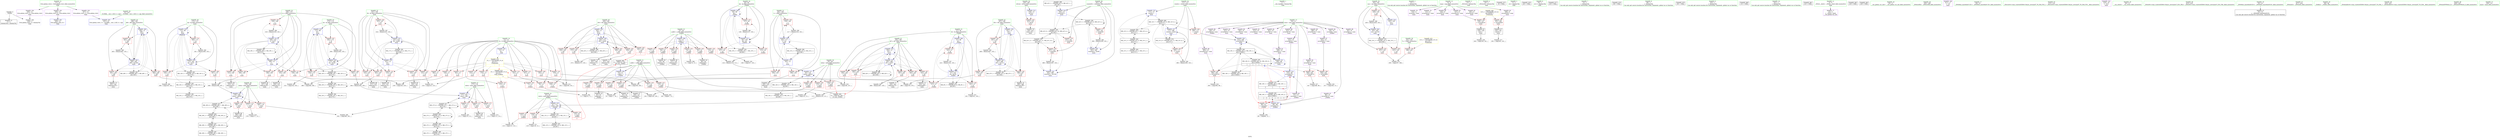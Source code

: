 digraph "SVFG" {
	label="SVFG";

	Node0x560e6acf8690 [shape=record,color=grey,label="{NodeID: 0\nNullPtr}"];
	Node0x560e6acf8690 -> Node0x560e6ad32b20[style=solid];
	Node0x560e6acf8690 -> Node0x560e6ad35770[style=solid];
	Node0x560e6ad34f50 [shape=record,color=red,label="{NodeID: 194\n391\<--189\n\<--j96\nmain\n}"];
	Node0x560e6ad34f50 -> Node0x560e6ad33ca0[style=solid];
	Node0x560e6ad326a0 [shape=record,color=red,label="{NodeID: 111\n229\<--12\n\<--N\nmain\n}"];
	Node0x560e6ad326a0 -> Node0x560e6ad45970[style=solid];
	Node0x560e6ad14be0 [shape=record,color=green,label="{NodeID: 28\n159\<--160\nretval\<--retval_field_insensitive\nmain\n}"];
	Node0x560e6ad14be0 -> Node0x560e6ad38400[style=solid];
	Node0x560e6ad14be0 -> Node0x560e6ad36060[style=solid];
	Node0x560e6ad53dc0 [shape=record,color=black,label="{NodeID: 388\nMR_41V_2 = PHI(MR_41V_9, MR_41V_1, )\npts\{182 \}\n}"];
	Node0x560e6ad53dc0 -> Node0x560e6ad3ed50[style=dashed];
	Node0x560e6ad439f0 [shape=record,color=grey,label="{NodeID: 305\n255 = cmp(254, 103, )\n}"];
	Node0x560e6ad36610 [shape=record,color=blue,label="{NodeID: 222\n171\<--13\ncounts\<--\nmain\n}"];
	Node0x560e6ad36610 -> Node0x560e6ad6c3d0[style=dashed];
	Node0x560e6ad380c0 [shape=record,color=red,label="{NodeID: 139\n125\<--63\n\<--newj\n_Z3dfsii\n}"];
	Node0x560e6ad380c0 -> Node0x560e6ad45070[style=solid];
	Node0x560e6ad32df0 [shape=record,color=black,label="{NodeID: 56\n95\<--94\nidxprom12\<--\n_Z3dfsii\n}"];
	Node0x560e6ad520b0 [shape=record,color=black,label="{NodeID: 333\nMR_8V_2 = PHI(MR_8V_6, MR_8V_1, )\npts\{58 \}\n}"];
	Node0x560e6ad39780 [shape=record,color=red,label="{NodeID: 167\n305\<--173\n\<--di\nmain\n}"];
	Node0x560e6ad39780 -> Node0x560e6ad42670[style=solid];
	Node0x560e6ad343f0 [shape=record,color=purple,label="{NodeID: 84\n84\<--10\narrayidx\<--num\n_Z3dfsii\n}"];
	Node0x560e6acfa130 [shape=record,color=green,label="{NodeID: 1\n7\<--1\n__dso_handle\<--dummyObj\nGlob }"];
	Node0x560e6ad35020 [shape=record,color=red,label="{NodeID: 195\n402\<--189\n\<--j96\nmain\n}"];
	Node0x560e6ad35020 -> Node0x560e6ad421f0[style=solid];
	Node0x560e6ad32770 [shape=record,color=red,label="{NodeID: 112\n274\<--12\n\<--N\nmain\n}"];
	Node0x560e6ad32770 -> Node0x560e6ad445f0[style=solid];
	Node0x560e6ad14cb0 [shape=record,color=green,label="{NodeID: 29\n161\<--162\nT\<--T_field_insensitive\nmain\n}"];
	Node0x560e6ad14cb0 -> Node0x560e6ad384d0[style=solid];
	Node0x560e6ad53eb0 [shape=record,color=black,label="{NodeID: 389\nMR_43V_2 = PHI(MR_43V_4, MR_43V_1, )\npts\{184 \}\n}"];
	Node0x560e6ad53eb0 -> Node0x560e6ad3ee20[style=dashed];
	Node0x560e6ad43b70 [shape=record,color=grey,label="{NodeID: 306\n75 = cmp(74, 13, )\n}"];
	Node0x560e6ad366e0 [shape=record,color=blue,label="{NodeID: 223\n173\<--98\ndi\<--\nmain\n}"];
	Node0x560e6ad366e0 -> Node0x560e6ad395e0[style=dashed];
	Node0x560e6ad366e0 -> Node0x560e6ad396b0[style=dashed];
	Node0x560e6ad366e0 -> Node0x560e6ad39780[style=dashed];
	Node0x560e6ad366e0 -> Node0x560e6ad36bc0[style=dashed];
	Node0x560e6ad366e0 -> Node0x560e6ad6a0d0[style=dashed];
	Node0x560e6ad38190 [shape=record,color=red,label="{NodeID: 140\n128\<--63\n\<--newj\n_Z3dfsii\n}"];
	Node0x560e6ad38190 -> Node0x560e6ad451f0[style=solid];
	Node0x560e6ad32e80 [shape=record,color=black,label="{NodeID: 57\n148\<--147\nidxprom32\<--\n_Z3dfsii\n}"];
	Node0x560e6ad525b0 [shape=record,color=black,label="{NodeID: 334\nMR_10V_2 = PHI(MR_10V_7, MR_10V_1, )\npts\{60 \}\n}"];
	Node0x560e6ad39850 [shape=record,color=red,label="{NodeID: 168\n259\<--175\n\<--dj\nmain\n}"];
	Node0x560e6ad39850 -> Node0x560e6ad43e70[style=solid];
	Node0x560e6ad344c0 [shape=record,color=purple,label="{NodeID: 85\n87\<--10\narrayidx7\<--num\n_Z3dfsii\n}"];
	Node0x560e6ad344c0 -> Node0x560e6ad38330[style=solid];
	Node0x560e6acf85a0 [shape=record,color=green,label="{NodeID: 2\n13\<--1\n\<--dummyObj\nCan only get source location for instruction, argument, global var or function.}"];
	Node0x560e6ad5b5b0 [shape=record,color=black,label="{NodeID: 362\nMR_16V_5 = PHI(MR_16V_6, MR_16V_4, )\npts\{110000 \}\n|{|<s2>3|<s3>3|<s4>3|<s5>3}}"];
	Node0x560e6ad5b5b0 -> Node0x560e6ad35f90[style=dashed];
	Node0x560e6ad5b5b0 -> Node0x560e6ad5b5b0[style=dashed];
	Node0x560e6ad5b5b0:s2 -> Node0x560e6ad38330[style=dashed,color=red];
	Node0x560e6ad5b5b0:s3 -> Node0x560e6ad359e0[style=dashed,color=red];
	Node0x560e6ad5b5b0:s4 -> Node0x560e6ad35f90[style=dashed,color=red];
	Node0x560e6ad5b5b0:s5 -> Node0x560e6ad534b0[style=dashed,color=red];
	Node0x560e6ad350f0 [shape=record,color=red,label="{NodeID: 196\n238\<--237\n\<--arrayidx16\nmain\n}"];
	Node0x560e6ad350f0 -> Node0x560e6ad33210[style=solid];
	Node0x560e6ad32840 [shape=record,color=red,label="{NodeID: 113\n281\<--12\n\<--N\nmain\n}"];
	Node0x560e6ad32840 -> Node0x560e6ad43ff0[style=solid];
	Node0x560e6ad14d80 [shape=record,color=green,label="{NodeID: 30\n163\<--164\ncas\<--cas_field_insensitive\nmain\n}"];
	Node0x560e6ad14d80 -> Node0x560e6ad385a0[style=solid];
	Node0x560e6ad14d80 -> Node0x560e6ad38670[style=solid];
	Node0x560e6ad14d80 -> Node0x560e6ad38740[style=solid];
	Node0x560e6ad14d80 -> Node0x560e6ad36130[style=solid];
	Node0x560e6ad14d80 -> Node0x560e6ad3f640[style=solid];
	Node0x560e6ad53fa0 [shape=record,color=black,label="{NodeID: 390\nMR_45V_2 = PHI(MR_45V_3, MR_45V_1, )\npts\{186 \}\n}"];
	Node0x560e6ad53fa0 -> Node0x560e6ad3eef0[style=dashed];
	Node0x560e6ad53fa0 -> Node0x560e6ad53fa0[style=dashed];
	Node0x560e6ad43cf0 [shape=record,color=grey,label="{NodeID: 307\n79 = cmp(77, 78, )\n}"];
	Node0x560e6ad367b0 [shape=record,color=blue,label="{NodeID: 224\n175\<--98\ndj\<--\nmain\n}"];
	Node0x560e6ad367b0 -> Node0x560e6ad39850[style=dashed];
	Node0x560e6ad367b0 -> Node0x560e6ad39920[style=dashed];
	Node0x560e6ad367b0 -> Node0x560e6ad399f0[style=dashed];
	Node0x560e6ad367b0 -> Node0x560e6ad367b0[style=dashed];
	Node0x560e6ad367b0 -> Node0x560e6ad36af0[style=dashed];
	Node0x560e6ad367b0 -> Node0x560e6ad6a5d0[style=dashed];
	Node0x560e6ad38260 [shape=record,color=red,label="{NodeID: 141\n134\<--63\n\<--newj\n_Z3dfsii\n|{<s0>3}}"];
	Node0x560e6ad38260:s0 -> Node0x560e6ad8ca80[style=solid,color=red];
	Node0x560e6ad32f10 [shape=record,color=black,label="{NodeID: 58\n151\<--150\nidxprom34\<--\n_Z3dfsii\n}"];
	Node0x560e6ad52ab0 [shape=record,color=black,label="{NodeID: 335\nMR_12V_2 = PHI(MR_12V_6, MR_12V_1, )\npts\{62 \}\n}"];
	Node0x560e6ad39920 [shape=record,color=red,label="{NodeID: 169\n267\<--175\n\<--dj\nmain\n}"];
	Node0x560e6ad39920 -> Node0x560e6ad418f0[style=solid];
	Node0x560e6ad34590 [shape=record,color=purple,label="{NodeID: 86\n93\<--10\narrayidx11\<--num\n_Z3dfsii\n}"];
	Node0x560e6acfa560 [shape=record,color=green,label="{NodeID: 3\n15\<--1\n_ZSt3cin\<--dummyObj\nGlob }"];
	Node0x560e6ad351c0 [shape=record,color=red,label="{NodeID: 197\n291\<--290\n\<--arrayidx40\nmain\n}"];
	Node0x560e6ad351c0 -> Node0x560e6ad33620[style=solid];
	Node0x560e6ad32910 [shape=record,color=red,label="{NodeID: 114\n331\<--12\n\<--N\nmain\n}"];
	Node0x560e6ad32910 -> Node0x560e6ad448f0[style=solid];
	Node0x560e6ad14e50 [shape=record,color=green,label="{NodeID: 31\n165\<--166\ni\<--i_field_insensitive\nmain\n}"];
	Node0x560e6ad14e50 -> Node0x560e6ad38810[style=solid];
	Node0x560e6ad14e50 -> Node0x560e6ad388e0[style=solid];
	Node0x560e6ad14e50 -> Node0x560e6ad389b0[style=solid];
	Node0x560e6ad14e50 -> Node0x560e6ad36200[style=solid];
	Node0x560e6ad14e50 -> Node0x560e6ad362d0[style=solid];
	Node0x560e6ad54090 [shape=record,color=black,label="{NodeID: 391\nMR_47V_2 = PHI(MR_47V_4, MR_47V_1, )\npts\{188 \}\n}"];
	Node0x560e6ad54090 -> Node0x560e6ad3f230[style=dashed];
	Node0x560e6ad43e70 [shape=record,color=grey,label="{NodeID: 308\n260 = cmp(259, 103, )\n}"];
	Node0x560e6ad36880 [shape=record,color=blue,label="{NodeID: 225\n177\<--264\nnewi\<--add\nmain\n}"];
	Node0x560e6ad36880 -> Node0x560e6ad39ac0[style=dashed];
	Node0x560e6ad36880 -> Node0x560e6ad39b90[style=dashed];
	Node0x560e6ad36880 -> Node0x560e6ad39c60[style=dashed];
	Node0x560e6ad36880 -> Node0x560e6ad36880[style=dashed];
	Node0x560e6ad36880 -> Node0x560e6ad6d2d0[style=dashed];
	Node0x560e6ad38330 [shape=record,color=red,label="{NodeID: 142\n88\<--87\n\<--arrayidx7\n_Z3dfsii\n}"];
	Node0x560e6ad38330 -> Node0x560e6ad43270[style=solid];
	Node0x560e6ad32fa0 [shape=record,color=black,label="{NodeID: 59\n209\<--208\nidxprom\<--\nmain\n}"];
	Node0x560e6ad52fb0 [shape=record,color=black,label="{NodeID: 336\nMR_14V_2 = PHI(MR_14V_6, MR_14V_1, )\npts\{64 \}\n}"];
	Node0x560e6ad399f0 [shape=record,color=red,label="{NodeID: 170\n300\<--175\n\<--dj\nmain\n}"];
	Node0x560e6ad399f0 -> Node0x560e6ad42370[style=solid];
	Node0x560e6ad34660 [shape=record,color=purple,label="{NodeID: 87\n96\<--10\narrayidx13\<--num\n_Z3dfsii\n}"];
	Node0x560e6ad34660 -> Node0x560e6ad359e0[style=solid];
	Node0x560e6acfa5f0 [shape=record,color=green,label="{NodeID: 4\n16\<--1\n_ZSt4cout\<--dummyObj\nGlob }"];
	Node0x560e6ad415f0 [shape=record,color=grey,label="{NodeID: 281\n264 = Binary(262, 263, )\n}"];
	Node0x560e6ad415f0 -> Node0x560e6ad36880[style=solid];
	Node0x560e6ad35290 [shape=record,color=red,label="{NodeID: 198\n346\<--345\n\<--arrayidx74\nmain\n}"];
	Node0x560e6ad35290 -> Node0x560e6ad45af0[style=solid];
	Node0x560e6ad329e0 [shape=record,color=red,label="{NodeID: 115\n337\<--12\n\<--N\nmain\n}"];
	Node0x560e6ad329e0 -> Node0x560e6ad44d70[style=solid];
	Node0x560e6ad14f20 [shape=record,color=green,label="{NodeID: 32\n167\<--168\ni6\<--i6_field_insensitive\nmain\n}"];
	Node0x560e6ad14f20 -> Node0x560e6ad38a80[style=solid];
	Node0x560e6ad14f20 -> Node0x560e6ad38b50[style=solid];
	Node0x560e6ad14f20 -> Node0x560e6ad38c20[style=solid];
	Node0x560e6ad14f20 -> Node0x560e6ad38cf0[style=solid];
	Node0x560e6ad14f20 -> Node0x560e6ad38dc0[style=solid];
	Node0x560e6ad14f20 -> Node0x560e6ad38e90[style=solid];
	Node0x560e6ad14f20 -> Node0x560e6ad363a0[style=solid];
	Node0x560e6ad14f20 -> Node0x560e6ad3ec80[style=solid];
	Node0x560e6a978400 [shape=record,color=black,label="{NodeID: 475\n33 = PHI()\n}"];
	Node0x560e6ad67400 [shape=record,color=black,label="{NodeID: 392\nMR_49V_2 = PHI(MR_49V_3, MR_49V_1, )\npts\{190 \}\n}"];
	Node0x560e6ad67400 -> Node0x560e6ad3f300[style=dashed];
	Node0x560e6ad67400 -> Node0x560e6ad67400[style=dashed];
	Node0x560e6ad43ff0 [shape=record,color=grey,label="{NodeID: 309\n282 = cmp(280, 281, )\n}"];
	Node0x560e6ad36950 [shape=record,color=blue,label="{NodeID: 226\n179\<--268\nnewj\<--add28\nmain\n}"];
	Node0x560e6ad36950 -> Node0x560e6ad39d30[style=dashed];
	Node0x560e6ad36950 -> Node0x560e6ad39e00[style=dashed];
	Node0x560e6ad36950 -> Node0x560e6ad39ed0[style=dashed];
	Node0x560e6ad36950 -> Node0x560e6ad36950[style=dashed];
	Node0x560e6ad36950 -> Node0x560e6ad6d7d0[style=dashed];
	Node0x560e6ad38400 [shape=record,color=red,label="{NodeID: 143\n433\<--159\n\<--retval\nmain\n}"];
	Node0x560e6ad38400 -> Node0x560e6ad33d70[style=solid];
	Node0x560e6ad33070 [shape=record,color=black,label="{NodeID: 60\n233\<--232\nidxprom13\<--\nmain\n}"];
	Node0x560e6ad534b0 [shape=record,color=black,label="{NodeID: 337\nMR_16V_2 = PHI(MR_16V_9, MR_16V_1, )\npts\{110000 \}\n|{<s0>3|<s1>7}}"];
	Node0x560e6ad534b0:s0 -> Node0x560e6ad5b5b0[style=dashed,color=blue];
	Node0x560e6ad534b0:s1 -> Node0x560e6ad547b0[style=dashed,color=blue];
	Node0x560e6ad39ac0 [shape=record,color=red,label="{NodeID: 171\n270\<--177\n\<--newi\nmain\n}"];
	Node0x560e6ad39ac0 -> Node0x560e6ad433f0[style=solid];
	Node0x560e6ad34730 [shape=record,color=purple,label="{NodeID: 88\n149\<--10\narrayidx33\<--num\n_Z3dfsii\n}"];
	Node0x560e6acfab20 [shape=record,color=green,label="{NodeID: 5\n17\<--1\n.str\<--dummyObj\nGlob }"];
	Node0x560e6ad41770 [shape=record,color=grey,label="{NodeID: 282\n368 = Binary(367, 103, )\n}"];
	Node0x560e6ad41770 -> Node0x560e6ad3f090[style=solid];
	Node0x560e6ad35360 [shape=record,color=red,label="{NodeID: 199\n356\<--355\n\<--arrayidx81\nmain\n}"];
	Node0x560e6ad35360 -> Node0x560e6ad43570[style=solid];
	Node0x560e6ad36e10 [shape=record,color=red,label="{NodeID: 116\n379\<--12\n\<--N\nmain\n}"];
	Node0x560e6ad36e10 -> Node0x560e6ad44470[style=solid];
	Node0x560e6ad14ff0 [shape=record,color=green,label="{NodeID: 33\n169\<--170\nj\<--j_field_insensitive\nmain\n}"];
	Node0x560e6ad14ff0 -> Node0x560e6ad38f60[style=solid];
	Node0x560e6ad14ff0 -> Node0x560e6ad39030[style=solid];
	Node0x560e6ad14ff0 -> Node0x560e6ad39100[style=solid];
	Node0x560e6ad14ff0 -> Node0x560e6ad391d0[style=solid];
	Node0x560e6ad14ff0 -> Node0x560e6ad392a0[style=solid];
	Node0x560e6ad14ff0 -> Node0x560e6ad39370[style=solid];
	Node0x560e6ad14ff0 -> Node0x560e6ad36470[style=solid];
	Node0x560e6ad14ff0 -> Node0x560e6ad3ebf0[style=solid];
	Node0x560e6ad8c000 [shape=record,color=black,label="{NodeID: 476\n422 = PHI()\n}"];
	Node0x560e6ad678d0 [shape=record,color=black,label="{NodeID: 393\nMR_16V_2 = PHI(MR_16V_8, MR_16V_1, )\npts\{110000 \}\n}"];
	Node0x560e6ad678d0 -> Node0x560e6ad56fb0[style=dashed];
	Node0x560e6ad44170 [shape=record,color=grey,label="{NodeID: 310\n386 = cmp(384, 385, )\n}"];
	Node0x560e6ad36a20 [shape=record,color=blue,label="{NodeID: 227\n171\<--296\ncounts\<--inc44\nmain\n}"];
	Node0x560e6ad36a20 -> Node0x560e6ad5fbb0[style=dashed];
	Node0x560e6ad384d0 [shape=record,color=red,label="{NodeID: 144\n198\<--161\n\<--T\nmain\n}"];
	Node0x560e6ad384d0 -> Node0x560e6ad454f0[style=solid];
	Node0x560e6ad33140 [shape=record,color=black,label="{NodeID: 61\n236\<--235\nidxprom15\<--\nmain\n}"];
	Node0x560e6ad541c0 [shape=record,color=black,label="{NodeID: 338\nMR_41V_5 = PHI(MR_41V_6, MR_41V_4, )\npts\{182 \}\n}"];
	Node0x560e6ad541c0 -> Node0x560e6ad39fa0[style=dashed];
	Node0x560e6ad541c0 -> Node0x560e6ad3efc0[style=dashed];
	Node0x560e6ad541c0 -> Node0x560e6ad511b0[style=dashed];
	Node0x560e6ad541c0 -> Node0x560e6ad541c0[style=dashed];
	Node0x560e6ad39b90 [shape=record,color=red,label="{NodeID: 172\n273\<--177\n\<--newi\nmain\n}"];
	Node0x560e6ad39b90 -> Node0x560e6ad445f0[style=solid];
	Node0x560e6ad34800 [shape=record,color=purple,label="{NodeID: 89\n152\<--10\narrayidx35\<--num\n_Z3dfsii\n}"];
	Node0x560e6ad34800 -> Node0x560e6ad35f90[style=solid];
	Node0x560e6acfabb0 [shape=record,color=green,label="{NodeID: 6\n19\<--1\n.str.1\<--dummyObj\nGlob }"];
	Node0x560e6ad418f0 [shape=record,color=grey,label="{NodeID: 283\n268 = Binary(266, 267, )\n}"];
	Node0x560e6ad418f0 -> Node0x560e6ad36950[style=solid];
	Node0x560e6ad35430 [shape=record,color=red,label="{NodeID: 200\n394\<--393\n\<--arrayidx103\nmain\n}"];
	Node0x560e6ad35430 -> Node0x560e6ad44a70[style=solid];
	Node0x560e6ad36ee0 [shape=record,color=red,label="{NodeID: 117\n385\<--12\n\<--N\nmain\n}"];
	Node0x560e6ad36ee0 -> Node0x560e6ad44170[style=solid];
	Node0x560e6ad150c0 [shape=record,color=green,label="{NodeID: 34\n171\<--172\ncounts\<--counts_field_insensitive\nmain\n}"];
	Node0x560e6ad150c0 -> Node0x560e6ad39440[style=solid];
	Node0x560e6ad150c0 -> Node0x560e6ad39510[style=solid];
	Node0x560e6ad150c0 -> Node0x560e6ad36610[style=solid];
	Node0x560e6ad150c0 -> Node0x560e6ad36a20[style=solid];
	Node0x560e6ad8c160 [shape=record,color=black,label="{NodeID: 477\n423 = PHI()\n}"];
	Node0x560e6ad442f0 [shape=record,color=grey,label="{NodeID: 311\n119 = cmp(118, 13, )\n}"];
	Node0x560e6ad36af0 [shape=record,color=blue,label="{NodeID: 228\n175\<--301\ndj\<--inc47\nmain\n}"];
	Node0x560e6ad36af0 -> Node0x560e6ad39850[style=dashed];
	Node0x560e6ad36af0 -> Node0x560e6ad39920[style=dashed];
	Node0x560e6ad36af0 -> Node0x560e6ad399f0[style=dashed];
	Node0x560e6ad36af0 -> Node0x560e6ad367b0[style=dashed];
	Node0x560e6ad36af0 -> Node0x560e6ad36af0[style=dashed];
	Node0x560e6ad36af0 -> Node0x560e6ad6a5d0[style=dashed];
	Node0x560e6ad385a0 [shape=record,color=red,label="{NodeID: 145\n197\<--163\n\<--cas\nmain\n}"];
	Node0x560e6ad385a0 -> Node0x560e6ad454f0[style=solid];
	Node0x560e6ad33210 [shape=record,color=black,label="{NodeID: 62\n239\<--238\nconv\<--\nmain\n}"];
	Node0x560e6ad33210 -> Node0x560e6ad45c70[style=solid];
	Node0x560e6ad39c60 [shape=record,color=red,label="{NodeID: 173\n285\<--177\n\<--newi\nmain\n}"];
	Node0x560e6ad39c60 -> Node0x560e6ad33480[style=solid];
	Node0x560e6ad348d0 [shape=record,color=purple,label="{NodeID: 90\n245\<--10\narrayidx19\<--num\nmain\n}"];
	Node0x560e6acfebe0 [shape=record,color=green,label="{NodeID: 7\n22\<--1\n\<--dummyObj\nCan only get source location for instruction, argument, global var or function.}"];
	Node0x560e6ad41a70 [shape=record,color=grey,label="{NodeID: 284\n360 = Binary(359, 103, )\n}"];
	Node0x560e6ad41a70 -> Node0x560e6ad3efc0[style=solid];
	Node0x560e6ad35500 [shape=record,color=blue,label="{NodeID: 201\n12\<--13\nN\<--\nGlob }"];
	Node0x560e6ad35500 -> Node0x560e6ad6f810[style=dashed];
	Node0x560e6ad36fb0 [shape=record,color=red,label="{NodeID: 118\n67\<--53\n\<--i.addr\n_Z3dfsii\n}"];
	Node0x560e6ad36fb0 -> Node0x560e6ad436f0[style=solid];
	Node0x560e6ad15190 [shape=record,color=green,label="{NodeID: 35\n173\<--174\ndi\<--di_field_insensitive\nmain\n}"];
	Node0x560e6ad15190 -> Node0x560e6ad395e0[style=solid];
	Node0x560e6ad15190 -> Node0x560e6ad396b0[style=solid];
	Node0x560e6ad15190 -> Node0x560e6ad39780[style=solid];
	Node0x560e6ad15190 -> Node0x560e6ad366e0[style=solid];
	Node0x560e6ad15190 -> Node0x560e6ad36bc0[style=solid];
	Node0x560e6ad8c230 [shape=record,color=black,label="{NodeID: 478\n192 = PHI()\n}"];
	Node0x560e6ad44470 [shape=record,color=grey,label="{NodeID: 312\n380 = cmp(378, 379, )\n}"];
	Node0x560e6ad36bc0 [shape=record,color=blue,label="{NodeID: 229\n173\<--306\ndi\<--inc50\nmain\n}"];
	Node0x560e6ad36bc0 -> Node0x560e6ad395e0[style=dashed];
	Node0x560e6ad36bc0 -> Node0x560e6ad396b0[style=dashed];
	Node0x560e6ad36bc0 -> Node0x560e6ad39780[style=dashed];
	Node0x560e6ad36bc0 -> Node0x560e6ad36bc0[style=dashed];
	Node0x560e6ad36bc0 -> Node0x560e6ad6a0d0[style=dashed];
	Node0x560e6ad38670 [shape=record,color=red,label="{NodeID: 146\n415\<--163\n\<--cas\nmain\n}"];
	Node0x560e6ad332e0 [shape=record,color=black,label="{NodeID: 63\n244\<--243\nidxprom18\<--\nmain\n}"];
	Node0x560e6ad6f810 [shape=record,color=yellow,style=double,label="{NodeID: 423\n2V_1 = ENCHI(MR_2V_0)\npts\{14 \}\nFun[main]|{|<s9>7}}"];
	Node0x560e6ad6f810 -> Node0x560e6ad32500[style=dashed];
	Node0x560e6ad6f810 -> Node0x560e6ad325d0[style=dashed];
	Node0x560e6ad6f810 -> Node0x560e6ad326a0[style=dashed];
	Node0x560e6ad6f810 -> Node0x560e6ad32770[style=dashed];
	Node0x560e6ad6f810 -> Node0x560e6ad32840[style=dashed];
	Node0x560e6ad6f810 -> Node0x560e6ad32910[style=dashed];
	Node0x560e6ad6f810 -> Node0x560e6ad329e0[style=dashed];
	Node0x560e6ad6f810 -> Node0x560e6ad36e10[style=dashed];
	Node0x560e6ad6f810 -> Node0x560e6ad36ee0[style=dashed];
	Node0x560e6ad6f810:s9 -> Node0x560e6ad6e6d0[style=dashed,color=red];
	Node0x560e6ad547b0 [shape=record,color=black,label="{NodeID: 340\nMR_16V_9 = PHI(MR_16V_10, MR_16V_8, )\npts\{110000 \}\n|{|<s5>7|<s6>7|<s7>7|<s8>7}}"];
	Node0x560e6ad547b0 -> Node0x560e6ad35290[style=dashed];
	Node0x560e6ad547b0 -> Node0x560e6ad35360[style=dashed];
	Node0x560e6ad547b0 -> Node0x560e6ad35430[style=dashed];
	Node0x560e6ad547b0 -> Node0x560e6ad547b0[style=dashed];
	Node0x560e6ad547b0 -> Node0x560e6ad678d0[style=dashed];
	Node0x560e6ad547b0:s5 -> Node0x560e6ad38330[style=dashed,color=red];
	Node0x560e6ad547b0:s6 -> Node0x560e6ad359e0[style=dashed,color=red];
	Node0x560e6ad547b0:s7 -> Node0x560e6ad35f90[style=dashed,color=red];
	Node0x560e6ad547b0:s8 -> Node0x560e6ad534b0[style=dashed,color=red];
	Node0x560e6ad39d30 [shape=record,color=red,label="{NodeID: 174\n277\<--179\n\<--newj\nmain\n}"];
	Node0x560e6ad39d30 -> Node0x560e6ad44770[style=solid];
	Node0x560e6ad349a0 [shape=record,color=purple,label="{NodeID: 91\n248\<--10\narrayidx21\<--num\nmain\n}"];
	Node0x560e6ad349a0 -> Node0x560e6ad36540[style=solid];
	Node0x560e6acfec70 [shape=record,color=green,label="{NodeID: 8\n98\<--1\n\<--dummyObj\nCan only get source location for instruction, argument, global var or function.}"];
	Node0x560e6ad41bf0 [shape=record,color=grey,label="{NodeID: 285\n116 = Binary(114, 115, )\n}"];
	Node0x560e6ad41bf0 -> Node0x560e6ad35d20[style=solid];
	Node0x560e6ad355d0 [shape=record,color=blue,label="{NodeID: 202\n456\<--22\nllvm.global_ctors_0\<--\nGlob }"];
	Node0x560e6ad37080 [shape=record,color=red,label="{NodeID: 119\n70\<--53\n\<--i.addr\n_Z3dfsii\n}"];
	Node0x560e6ad37080 -> Node0x560e6ad43870[style=solid];
	Node0x560e6ad15260 [shape=record,color=green,label="{NodeID: 36\n175\<--176\ndj\<--dj_field_insensitive\nmain\n}"];
	Node0x560e6ad15260 -> Node0x560e6ad39850[style=solid];
	Node0x560e6ad15260 -> Node0x560e6ad39920[style=solid];
	Node0x560e6ad15260 -> Node0x560e6ad399f0[style=solid];
	Node0x560e6ad15260 -> Node0x560e6ad367b0[style=solid];
	Node0x560e6ad15260 -> Node0x560e6ad36af0[style=solid];
	Node0x560e6ad8c300 [shape=record,color=black,label="{NodeID: 479\n201 = PHI()\n}"];
	Node0x560e6ad445f0 [shape=record,color=grey,label="{NodeID: 313\n275 = cmp(273, 274, )\n}"];
	Node0x560e6ad36c90 [shape=record,color=blue,label="{NodeID: 230\n315\<--309\narrayidx55\<--\nmain\n}"];
	Node0x560e6ad36c90 -> Node0x560e6ad36540[style=dashed];
	Node0x560e6ad36c90 -> Node0x560e6ad36c90[style=dashed];
	Node0x560e6ad36c90 -> Node0x560e6ad56fb0[style=dashed];
	Node0x560e6ad38740 [shape=record,color=red,label="{NodeID: 147\n429\<--163\n\<--cas\nmain\n}"];
	Node0x560e6ad38740 -> Node0x560e6ad42f70[style=solid];
	Node0x560e6ad333b0 [shape=record,color=black,label="{NodeID: 64\n247\<--246\nidxprom20\<--\nmain\n}"];
	Node0x560e6ad39e00 [shape=record,color=red,label="{NodeID: 175\n280\<--179\n\<--newj\nmain\n}"];
	Node0x560e6ad39e00 -> Node0x560e6ad43ff0[style=solid];
	Node0x560e6ad34a70 [shape=record,color=purple,label="{NodeID: 92\n312\<--10\narrayidx53\<--num\nmain\n}"];
	Node0x560e6acfed00 [shape=record,color=green,label="{NodeID: 9\n103\<--1\n\<--dummyObj\nCan only get source location for instruction, argument, global var or function.}"];
	Node0x560e6ad41d70 [shape=record,color=grey,label="{NodeID: 286\n319 = Binary(318, 103, )\n}"];
	Node0x560e6ad41d70 -> Node0x560e6ad3ebf0[style=solid];
	Node0x560e6ad356a0 [shape=record,color=blue,label="{NodeID: 203\n457\<--23\nllvm.global_ctors_1\<--_GLOBAL__sub_I_LXZ_0_1.cpp\nGlob }"];
	Node0x560e6ad37150 [shape=record,color=red,label="{NodeID: 120\n82\<--53\n\<--i.addr\n_Z3dfsii\n}"];
	Node0x560e6ad37150 -> Node0x560e6ad32c40[style=solid];
	Node0x560e6ad15330 [shape=record,color=green,label="{NodeID: 37\n177\<--178\nnewi\<--newi_field_insensitive\nmain\n}"];
	Node0x560e6ad15330 -> Node0x560e6ad39ac0[style=solid];
	Node0x560e6ad15330 -> Node0x560e6ad39b90[style=solid];
	Node0x560e6ad15330 -> Node0x560e6ad39c60[style=solid];
	Node0x560e6ad15330 -> Node0x560e6ad36880[style=solid];
	Node0x560e6ad8c400 [shape=record,color=black,label="{NodeID: 480\n212 = PHI()\n}"];
	Node0x560e6ad44770 [shape=record,color=grey,label="{NodeID: 314\n278 = cmp(277, 13, )\n}"];
	Node0x560e6ad3ebf0 [shape=record,color=blue,label="{NodeID: 231\n169\<--319\nj\<--inc57\nmain\n}"];
	Node0x560e6ad3ebf0 -> Node0x560e6ad38f60[style=dashed];
	Node0x560e6ad3ebf0 -> Node0x560e6ad39030[style=dashed];
	Node0x560e6ad3ebf0 -> Node0x560e6ad39100[style=dashed];
	Node0x560e6ad3ebf0 -> Node0x560e6ad391d0[style=dashed];
	Node0x560e6ad3ebf0 -> Node0x560e6ad392a0[style=dashed];
	Node0x560e6ad3ebf0 -> Node0x560e6ad39370[style=dashed];
	Node0x560e6ad3ebf0 -> Node0x560e6ad36470[style=dashed];
	Node0x560e6ad3ebf0 -> Node0x560e6ad3ebf0[style=dashed];
	Node0x560e6ad3ebf0 -> Node0x560e6ad619b0[style=dashed];
	Node0x560e6ad38810 [shape=record,color=red,label="{NodeID: 148\n204\<--165\n\<--i\nmain\n}"];
	Node0x560e6ad38810 -> Node0x560e6ad45670[style=solid];
	Node0x560e6ad33480 [shape=record,color=black,label="{NodeID: 65\n286\<--285\nidxprom37\<--\nmain\n}"];
	Node0x560e6ad6fa00 [shape=record,color=yellow,style=double,label="{NodeID: 425\n21V_1 = ENCHI(MR_21V_0)\npts\{162 \}\nFun[main]}"];
	Node0x560e6ad6fa00 -> Node0x560e6ad384d0[style=dashed];
	Node0x560e6ad39ed0 [shape=record,color=red,label="{NodeID: 176\n288\<--179\n\<--newj\nmain\n}"];
	Node0x560e6ad39ed0 -> Node0x560e6ad33550[style=solid];
	Node0x560e6ad34b40 [shape=record,color=purple,label="{NodeID: 93\n315\<--10\narrayidx55\<--num\nmain\n}"];
	Node0x560e6ad34b40 -> Node0x560e6ad36c90[style=solid];
	Node0x560e6acfe940 [shape=record,color=green,label="{NodeID: 10\n241\<--1\n\<--dummyObj\nCan only get source location for instruction, argument, global var or function.}"];
	Node0x560e6ad41ef0 [shape=record,color=grey,label="{NodeID: 287\n324 = Binary(323, 103, )\n}"];
	Node0x560e6ad41ef0 -> Node0x560e6ad3ec80[style=solid];
	Node0x560e6ad35770 [shape=record,color=blue, style = dotted,label="{NodeID: 204\n458\<--3\nllvm.global_ctors_2\<--dummyVal\nGlob }"];
	Node0x560e6ad37220 [shape=record,color=red,label="{NodeID: 121\n91\<--53\n\<--i.addr\n_Z3dfsii\n}"];
	Node0x560e6ad37220 -> Node0x560e6ad32d60[style=solid];
	Node0x560e6ad15400 [shape=record,color=green,label="{NodeID: 38\n179\<--180\nnewj\<--newj_field_insensitive\nmain\n}"];
	Node0x560e6ad15400 -> Node0x560e6ad39d30[style=solid];
	Node0x560e6ad15400 -> Node0x560e6ad39e00[style=solid];
	Node0x560e6ad15400 -> Node0x560e6ad39ed0[style=solid];
	Node0x560e6ad15400 -> Node0x560e6ad36950[style=solid];
	Node0x560e6ad8c500 [shape=record,color=black,label="{NodeID: 481\n412 = PHI()\n}"];
	Node0x560e6ad448f0 [shape=record,color=grey,label="{NodeID: 315\n332 = cmp(330, 331, )\n}"];
	Node0x560e6ad3ec80 [shape=record,color=blue,label="{NodeID: 232\n167\<--324\ni6\<--inc60\nmain\n}"];
	Node0x560e6ad3ec80 -> Node0x560e6ad38a80[style=dashed];
	Node0x560e6ad3ec80 -> Node0x560e6ad38b50[style=dashed];
	Node0x560e6ad3ec80 -> Node0x560e6ad38c20[style=dashed];
	Node0x560e6ad3ec80 -> Node0x560e6ad38cf0[style=dashed];
	Node0x560e6ad3ec80 -> Node0x560e6ad38dc0[style=dashed];
	Node0x560e6ad3ec80 -> Node0x560e6ad38e90[style=dashed];
	Node0x560e6ad3ec80 -> Node0x560e6ad3ec80[style=dashed];
	Node0x560e6ad3ec80 -> Node0x560e6ad614b0[style=dashed];
	Node0x560e6ad388e0 [shape=record,color=red,label="{NodeID: 149\n208\<--165\n\<--i\nmain\n}"];
	Node0x560e6ad388e0 -> Node0x560e6ad32fa0[style=solid];
	Node0x560e6ad33550 [shape=record,color=black,label="{NodeID: 66\n289\<--288\nidxprom39\<--\nmain\n}"];
	Node0x560e6ad556b0 [shape=record,color=black,label="{NodeID: 343\nMR_31V_3 = PHI(MR_31V_4, MR_31V_2, )\npts\{172 \}\n}"];
	Node0x560e6ad556b0 -> Node0x560e6ad36610[style=dashed];
	Node0x560e6ad556b0 -> Node0x560e6ad556b0[style=dashed];
	Node0x560e6ad556b0 -> Node0x560e6ad61eb0[style=dashed];
	Node0x560e6ad556b0 -> Node0x560e6ad69bd0[style=dashed];
	Node0x560e6ad39fa0 [shape=record,color=red,label="{NodeID: 177\n359\<--181\n\<--counts62\nmain\n}"];
	Node0x560e6ad39fa0 -> Node0x560e6ad41a70[style=solid];
	Node0x560e6ad34c10 [shape=record,color=purple,label="{NodeID: 94\n342\<--10\narrayidx72\<--num\nmain\n}"];
	Node0x560e6acfea10 [shape=record,color=green,label="{NodeID: 11\n4\<--6\n_ZStL8__ioinit\<--_ZStL8__ioinit_field_insensitive\nGlob }"];
	Node0x560e6acfea10 -> Node0x560e6ad33e40[style=solid];
	Node0x560e6ad42070 [shape=record,color=grey,label="{NodeID: 288\n373 = Binary(372, 103, )\n}"];
	Node0x560e6ad42070 -> Node0x560e6ad3f160[style=solid];
	Node0x560e6ad35840 [shape=record,color=blue,label="{NodeID: 205\n53\<--51\ni.addr\<--i\n_Z3dfsii\n}"];
	Node0x560e6ad35840 -> Node0x560e6ad36fb0[style=dashed];
	Node0x560e6ad35840 -> Node0x560e6ad37080[style=dashed];
	Node0x560e6ad35840 -> Node0x560e6ad37150[style=dashed];
	Node0x560e6ad35840 -> Node0x560e6ad37220[style=dashed];
	Node0x560e6ad35840 -> Node0x560e6ad372f0[style=dashed];
	Node0x560e6ad35840 -> Node0x560e6ad373c0[style=dashed];
	Node0x560e6ad372f0 [shape=record,color=red,label="{NodeID: 122\n110\<--53\n\<--i.addr\n_Z3dfsii\n}"];
	Node0x560e6ad372f0 -> Node0x560e6ad427f0[style=solid];
	Node0x560e6ad154d0 [shape=record,color=green,label="{NodeID: 39\n181\<--182\ncounts62\<--counts62_field_insensitive\nmain\n}"];
	Node0x560e6ad154d0 -> Node0x560e6ad39fa0[style=solid];
	Node0x560e6ad154d0 -> Node0x560e6ad3a070[style=solid];
	Node0x560e6ad154d0 -> Node0x560e6ad3a140[style=solid];
	Node0x560e6ad154d0 -> Node0x560e6ad3ed50[style=solid];
	Node0x560e6ad154d0 -> Node0x560e6ad3efc0[style=solid];
	Node0x560e6ad154d0 -> Node0x560e6ad3f3d0[style=solid];
	Node0x560e6ad8c660 [shape=record,color=black,label="{NodeID: 482\n416 = PHI()\n}"];
	Node0x560e6ad44a70 [shape=record,color=grey,label="{NodeID: 316\n395 = cmp(394, 98, )\n}"];
	Node0x560e6ad3ed50 [shape=record,color=blue,label="{NodeID: 233\n181\<--13\ncounts62\<--\nmain\n}"];
	Node0x560e6ad3ed50 -> Node0x560e6ad511b0[style=dashed];
	Node0x560e6ad3ed50 -> Node0x560e6ad541c0[style=dashed];
	Node0x560e6ad389b0 [shape=record,color=red,label="{NodeID: 150\n216\<--165\n\<--i\nmain\n}"];
	Node0x560e6ad389b0 -> Node0x560e6ad430f0[style=solid];
	Node0x560e6ad33620 [shape=record,color=black,label="{NodeID: 67\n292\<--291\nconv41\<--\nmain\n}"];
	Node0x560e6ad33620 -> Node0x560e6ad44bf0[style=solid];
	Node0x560e6ad55bb0 [shape=record,color=black,label="{NodeID: 344\nMR_33V_3 = PHI(MR_33V_4, MR_33V_2, )\npts\{174 \}\n}"];
	Node0x560e6ad55bb0 -> Node0x560e6ad366e0[style=dashed];
	Node0x560e6ad55bb0 -> Node0x560e6ad55bb0[style=dashed];
	Node0x560e6ad55bb0 -> Node0x560e6ad3afe0[style=dashed];
	Node0x560e6ad55bb0 -> Node0x560e6ad6a0d0[style=dashed];
	Node0x560e6ad3a070 [shape=record,color=red,label="{NodeID: 178\n397\<--181\n\<--counts62\nmain\n}"];
	Node0x560e6ad3a070 -> Node0x560e6ad424f0[style=solid];
	Node0x560e6ad34ce0 [shape=record,color=purple,label="{NodeID: 95\n345\<--10\narrayidx74\<--num\nmain\n}"];
	Node0x560e6ad34ce0 -> Node0x560e6ad35290[style=solid];
	Node0x560e6acfeae0 [shape=record,color=green,label="{NodeID: 12\n8\<--9\nmap\<--map_field_insensitive\nGlob }"];
	Node0x560e6acfeae0 -> Node0x560e6ad33f10[style=solid];
	Node0x560e6acfeae0 -> Node0x560e6ad33fe0[style=solid];
	Node0x560e6acfeae0 -> Node0x560e6ad340b0[style=solid];
	Node0x560e6acfeae0 -> Node0x560e6ad34180[style=solid];
	Node0x560e6acfeae0 -> Node0x560e6ad34250[style=solid];
	Node0x560e6acfeae0 -> Node0x560e6ad34320[style=solid];
	Node0x560e6ad421f0 [shape=record,color=grey,label="{NodeID: 289\n403 = Binary(402, 103, )\n}"];
	Node0x560e6ad421f0 -> Node0x560e6ad3f4a0[style=solid];
	Node0x560e6ad35910 [shape=record,color=blue,label="{NodeID: 206\n55\<--52\nj.addr\<--j\n_Z3dfsii\n}"];
	Node0x560e6ad35910 -> Node0x560e6ad37490[style=dashed];
	Node0x560e6ad35910 -> Node0x560e6ad37560[style=dashed];
	Node0x560e6ad35910 -> Node0x560e6ad37630[style=dashed];
	Node0x560e6ad35910 -> Node0x560e6ad37700[style=dashed];
	Node0x560e6ad35910 -> Node0x560e6ad377d0[style=dashed];
	Node0x560e6ad35910 -> Node0x560e6ad378a0[style=dashed];
	Node0x560e6ad373c0 [shape=record,color=red,label="{NodeID: 123\n147\<--53\n\<--i.addr\n_Z3dfsii\n}"];
	Node0x560e6ad373c0 -> Node0x560e6ad32e80[style=solid];
	Node0x560e6ad155a0 [shape=record,color=green,label="{NodeID: 40\n183\<--184\ni63\<--i63_field_insensitive\nmain\n}"];
	Node0x560e6ad155a0 -> Node0x560e6ad3a210[style=solid];
	Node0x560e6ad155a0 -> Node0x560e6ad3a2e0[style=solid];
	Node0x560e6ad155a0 -> Node0x560e6ad3a3b0[style=solid];
	Node0x560e6ad155a0 -> Node0x560e6ad3a480[style=solid];
	Node0x560e6ad155a0 -> Node0x560e6ad3a550[style=solid];
	Node0x560e6ad155a0 -> Node0x560e6ad3ee20[style=solid];
	Node0x560e6ad155a0 -> Node0x560e6ad3f160[style=solid];
	Node0x560e6ad8c760 [shape=record,color=black,label="{NodeID: 483\n420 = PHI()\n}"];
	Node0x560e6ad69bd0 [shape=record,color=black,label="{NodeID: 400\nMR_31V_5 = PHI(MR_31V_7, MR_31V_4, )\npts\{172 \}\n}"];
	Node0x560e6ad69bd0 -> Node0x560e6ad36610[style=dashed];
	Node0x560e6ad69bd0 -> Node0x560e6ad556b0[style=dashed];
	Node0x560e6ad69bd0 -> Node0x560e6ad69bd0[style=dashed];
	Node0x560e6ad44bf0 [shape=record,color=grey,label="{NodeID: 317\n293 = cmp(292, 241, )\n}"];
	Node0x560e6ad3ee20 [shape=record,color=blue,label="{NodeID: 234\n183\<--13\ni63\<--\nmain\n}"];
	Node0x560e6ad3ee20 -> Node0x560e6ad3a210[style=dashed];
	Node0x560e6ad3ee20 -> Node0x560e6ad3a2e0[style=dashed];
	Node0x560e6ad3ee20 -> Node0x560e6ad3a3b0[style=dashed];
	Node0x560e6ad3ee20 -> Node0x560e6ad3a480[style=dashed];
	Node0x560e6ad3ee20 -> Node0x560e6ad3a550[style=dashed];
	Node0x560e6ad3ee20 -> Node0x560e6ad3f160[style=dashed];
	Node0x560e6ad3ee20 -> Node0x560e6ad53eb0[style=dashed];
	Node0x560e6ad38a80 [shape=record,color=red,label="{NodeID: 151\n222\<--167\n\<--i6\nmain\n}"];
	Node0x560e6ad38a80 -> Node0x560e6ad457f0[style=solid];
	Node0x560e6ad336f0 [shape=record,color=black,label="{NodeID: 68\n311\<--310\nidxprom52\<--\nmain\n}"];
	Node0x560e6ad560b0 [shape=record,color=black,label="{NodeID: 345\nMR_35V_3 = PHI(MR_35V_4, MR_35V_2, )\npts\{176 \}\n}"];
	Node0x560e6ad560b0 -> Node0x560e6ad367b0[style=dashed];
	Node0x560e6ad560b0 -> Node0x560e6ad560b0[style=dashed];
	Node0x560e6ad560b0 -> Node0x560e6ad3b4e0[style=dashed];
	Node0x560e6ad560b0 -> Node0x560e6ad6a5d0[style=dashed];
	Node0x560e6ad3a140 [shape=record,color=red,label="{NodeID: 179\n421\<--181\n\<--counts62\nmain\n}"];
	Node0x560e6ad31a70 [shape=record,color=purple,label="{NodeID: 96\n352\<--10\narrayidx79\<--num\nmain\n}"];
	Node0x560e6acfa730 [shape=record,color=green,label="{NodeID: 13\n10\<--11\nnum\<--num_field_insensitive\nGlob }"];
	Node0x560e6acfa730 -> Node0x560e6ad343f0[style=solid];
	Node0x560e6acfa730 -> Node0x560e6ad344c0[style=solid];
	Node0x560e6acfa730 -> Node0x560e6ad34590[style=solid];
	Node0x560e6acfa730 -> Node0x560e6ad34660[style=solid];
	Node0x560e6acfa730 -> Node0x560e6ad34730[style=solid];
	Node0x560e6acfa730 -> Node0x560e6ad34800[style=solid];
	Node0x560e6acfa730 -> Node0x560e6ad348d0[style=solid];
	Node0x560e6acfa730 -> Node0x560e6ad349a0[style=solid];
	Node0x560e6acfa730 -> Node0x560e6ad34a70[style=solid];
	Node0x560e6acfa730 -> Node0x560e6ad34b40[style=solid];
	Node0x560e6acfa730 -> Node0x560e6ad34c10[style=solid];
	Node0x560e6acfa730 -> Node0x560e6ad34ce0[style=solid];
	Node0x560e6acfa730 -> Node0x560e6ad31a70[style=solid];
	Node0x560e6acfa730 -> Node0x560e6ad31b40[style=solid];
	Node0x560e6acfa730 -> Node0x560e6ad31c10[style=solid];
	Node0x560e6acfa730 -> Node0x560e6ad31ce0[style=solid];
	Node0x560e6ad42370 [shape=record,color=grey,label="{NodeID: 290\n301 = Binary(300, 103, )\n}"];
	Node0x560e6ad42370 -> Node0x560e6ad36af0[style=solid];
	Node0x560e6ad359e0 [shape=record,color=blue,label="{NodeID: 207\n96\<--98\narrayidx13\<--\n_Z3dfsii\n}"];
	Node0x560e6ad359e0 -> Node0x560e6ad35f90[style=dashed];
	Node0x560e6ad359e0 -> Node0x560e6ad5b5b0[style=dashed];
	Node0x560e6ad37490 [shape=record,color=red,label="{NodeID: 124\n74\<--55\n\<--j.addr\n_Z3dfsii\n}"];
	Node0x560e6ad37490 -> Node0x560e6ad43b70[style=solid];
	Node0x560e6ad15670 [shape=record,color=green,label="{NodeID: 41\n185\<--186\nj67\<--j67_field_insensitive\nmain\n}"];
	Node0x560e6ad15670 -> Node0x560e6ad3a620[style=solid];
	Node0x560e6ad15670 -> Node0x560e6ad3a6f0[style=solid];
	Node0x560e6ad15670 -> Node0x560e6ad3a7c0[style=solid];
	Node0x560e6ad15670 -> Node0x560e6ad3a890[style=solid];
	Node0x560e6ad15670 -> Node0x560e6ad3a960[style=solid];
	Node0x560e6ad15670 -> Node0x560e6ad3eef0[style=solid];
	Node0x560e6ad15670 -> Node0x560e6ad3f090[style=solid];
	Node0x560e6ad8c860 [shape=record,color=black,label="{NodeID: 484\n51 = PHI(133, 362, )\n0th arg _Z3dfsii }"];
	Node0x560e6ad8c860 -> Node0x560e6ad35840[style=solid];
	Node0x560e6ad6a0d0 [shape=record,color=black,label="{NodeID: 401\nMR_33V_5 = PHI(MR_33V_7, MR_33V_4, )\npts\{174 \}\n}"];
	Node0x560e6ad6a0d0 -> Node0x560e6ad366e0[style=dashed];
	Node0x560e6ad6a0d0 -> Node0x560e6ad55bb0[style=dashed];
	Node0x560e6ad6a0d0 -> Node0x560e6ad6a0d0[style=dashed];
	Node0x560e6ad44d70 [shape=record,color=grey,label="{NodeID: 318\n338 = cmp(336, 337, )\n}"];
	Node0x560e6ad3eef0 [shape=record,color=blue,label="{NodeID: 235\n185\<--13\nj67\<--\nmain\n}"];
	Node0x560e6ad3eef0 -> Node0x560e6ad3a620[style=dashed];
	Node0x560e6ad3eef0 -> Node0x560e6ad3a6f0[style=dashed];
	Node0x560e6ad3eef0 -> Node0x560e6ad3a7c0[style=dashed];
	Node0x560e6ad3eef0 -> Node0x560e6ad3a890[style=dashed];
	Node0x560e6ad3eef0 -> Node0x560e6ad3a960[style=dashed];
	Node0x560e6ad3eef0 -> Node0x560e6ad3eef0[style=dashed];
	Node0x560e6ad3eef0 -> Node0x560e6ad3f090[style=dashed];
	Node0x560e6ad3eef0 -> Node0x560e6ad53fa0[style=dashed];
	Node0x560e6ad38b50 [shape=record,color=red,label="{NodeID: 152\n232\<--167\n\<--i6\nmain\n}"];
	Node0x560e6ad38b50 -> Node0x560e6ad33070[style=solid];
	Node0x560e6ad337c0 [shape=record,color=black,label="{NodeID: 69\n314\<--313\nidxprom54\<--\nmain\n}"];
	Node0x560e6ad565b0 [shape=record,color=black,label="{NodeID: 346\nMR_37V_3 = PHI(MR_37V_4, MR_37V_2, )\npts\{178 \}\n}"];
	Node0x560e6ad565b0 -> Node0x560e6ad565b0[style=dashed];
	Node0x560e6ad565b0 -> Node0x560e6ad3c9f0[style=dashed];
	Node0x560e6ad565b0 -> Node0x560e6ad6aad0[style=dashed];
	Node0x560e6ad565b0 -> Node0x560e6ad6d2d0[style=dashed];
	Node0x560e6ad3a210 [shape=record,color=red,label="{NodeID: 180\n330\<--183\n\<--i63\nmain\n}"];
	Node0x560e6ad3a210 -> Node0x560e6ad448f0[style=solid];
	Node0x560e6ad31b40 [shape=record,color=purple,label="{NodeID: 97\n355\<--10\narrayidx81\<--num\nmain\n}"];
	Node0x560e6ad31b40 -> Node0x560e6ad35360[style=solid];
	Node0x560e6acfa800 [shape=record,color=green,label="{NodeID: 14\n12\<--14\nN\<--N_field_insensitive\nGlob }"];
	Node0x560e6acfa800 -> Node0x560e6ad321c0[style=solid];
	Node0x560e6acfa800 -> Node0x560e6ad32290[style=solid];
	Node0x560e6acfa800 -> Node0x560e6ad32360[style=solid];
	Node0x560e6acfa800 -> Node0x560e6ad32430[style=solid];
	Node0x560e6acfa800 -> Node0x560e6ad32500[style=solid];
	Node0x560e6acfa800 -> Node0x560e6ad325d0[style=solid];
	Node0x560e6acfa800 -> Node0x560e6ad326a0[style=solid];
	Node0x560e6acfa800 -> Node0x560e6ad32770[style=solid];
	Node0x560e6acfa800 -> Node0x560e6ad32840[style=solid];
	Node0x560e6acfa800 -> Node0x560e6ad32910[style=solid];
	Node0x560e6acfa800 -> Node0x560e6ad329e0[style=solid];
	Node0x560e6acfa800 -> Node0x560e6ad36e10[style=solid];
	Node0x560e6acfa800 -> Node0x560e6ad36ee0[style=solid];
	Node0x560e6acfa800 -> Node0x560e6ad35500[style=solid];
	Node0x560e6ad424f0 [shape=record,color=grey,label="{NodeID: 291\n398 = Binary(397, 103, )\n}"];
	Node0x560e6ad424f0 -> Node0x560e6ad3f3d0[style=solid];
	Node0x560e6ad35ab0 [shape=record,color=blue,label="{NodeID: 208\n57\<--98\ndi\<--\n_Z3dfsii\n}"];
	Node0x560e6ad35ab0 -> Node0x560e6ad37970[style=dashed];
	Node0x560e6ad35ab0 -> Node0x560e6ad37a40[style=dashed];
	Node0x560e6ad35ab0 -> Node0x560e6ad37b10[style=dashed];
	Node0x560e6ad35ab0 -> Node0x560e6ad35ec0[style=dashed];
	Node0x560e6ad35ab0 -> Node0x560e6ad520b0[style=dashed];
	Node0x560e6ad37560 [shape=record,color=red,label="{NodeID: 125\n77\<--55\n\<--j.addr\n_Z3dfsii\n}"];
	Node0x560e6ad37560 -> Node0x560e6ad43cf0[style=solid];
	Node0x560e6ad15740 [shape=record,color=green,label="{NodeID: 42\n187\<--188\ni92\<--i92_field_insensitive\nmain\n}"];
	Node0x560e6ad15740 -> Node0x560e6ad3aa30[style=solid];
	Node0x560e6ad15740 -> Node0x560e6ad3ab00[style=solid];
	Node0x560e6ad15740 -> Node0x560e6ad34db0[style=solid];
	Node0x560e6ad15740 -> Node0x560e6ad3f230[style=solid];
	Node0x560e6ad15740 -> Node0x560e6ad3f570[style=solid];
	Node0x560e6ad8ca80 [shape=record,color=black,label="{NodeID: 485\n52 = PHI(134, 363, )\n1st arg _Z3dfsii }"];
	Node0x560e6ad8ca80 -> Node0x560e6ad35910[style=solid];
	Node0x560e6ad6a5d0 [shape=record,color=black,label="{NodeID: 402\nMR_35V_5 = PHI(MR_35V_6, MR_35V_4, )\npts\{176 \}\n}"];
	Node0x560e6ad6a5d0 -> Node0x560e6ad367b0[style=dashed];
	Node0x560e6ad6a5d0 -> Node0x560e6ad560b0[style=dashed];
	Node0x560e6ad6a5d0 -> Node0x560e6ad6a5d0[style=dashed];
	Node0x560e6ad44ef0 [shape=record,color=grey,label="{NodeID: 319\n123 = cmp(121, 122, )\n}"];
	Node0x560e6ad3efc0 [shape=record,color=blue,label="{NodeID: 236\n181\<--360\ncounts62\<--inc84\nmain\n}"];
	Node0x560e6ad3efc0 -> Node0x560e6ad541c0[style=dashed];
	Node0x560e6ad38c20 [shape=record,color=red,label="{NodeID: 153\n243\<--167\n\<--i6\nmain\n}"];
	Node0x560e6ad38c20 -> Node0x560e6ad332e0[style=solid];
	Node0x560e6ad33890 [shape=record,color=black,label="{NodeID: 70\n341\<--340\nidxprom71\<--\nmain\n}"];
	Node0x560e6ad56ab0 [shape=record,color=black,label="{NodeID: 347\nMR_39V_3 = PHI(MR_39V_4, MR_39V_2, )\npts\{180 \}\n}"];
	Node0x560e6ad56ab0 -> Node0x560e6ad56ab0[style=dashed];
	Node0x560e6ad56ab0 -> Node0x560e6ad3cae0[style=dashed];
	Node0x560e6ad56ab0 -> Node0x560e6ad6afd0[style=dashed];
	Node0x560e6ad56ab0 -> Node0x560e6ad6d7d0[style=dashed];
	Node0x560e6ad3a2e0 [shape=record,color=red,label="{NodeID: 181\n340\<--183\n\<--i63\nmain\n}"];
	Node0x560e6ad3a2e0 -> Node0x560e6ad33890[style=solid];
	Node0x560e6ad31c10 [shape=record,color=purple,label="{NodeID: 98\n390\<--10\narrayidx101\<--num\nmain\n}"];
	Node0x560e6acfa8d0 [shape=record,color=green,label="{NodeID: 15\n21\<--25\nllvm.global_ctors\<--llvm.global_ctors_field_insensitive\nGlob }"];
	Node0x560e6acfa8d0 -> Node0x560e6ad31f50[style=solid];
	Node0x560e6acfa8d0 -> Node0x560e6ad32020[style=solid];
	Node0x560e6acfa8d0 -> Node0x560e6ad320f0[style=solid];
	Node0x560e6ad42670 [shape=record,color=grey,label="{NodeID: 292\n306 = Binary(305, 103, )\n}"];
	Node0x560e6ad42670 -> Node0x560e6ad36bc0[style=solid];
	Node0x560e6ad35b80 [shape=record,color=blue,label="{NodeID: 209\n59\<--98\ndj\<--\n_Z3dfsii\n}"];
	Node0x560e6ad35b80 -> Node0x560e6ad37be0[style=dashed];
	Node0x560e6ad35b80 -> Node0x560e6ad37cb0[style=dashed];
	Node0x560e6ad35b80 -> Node0x560e6ad37d80[style=dashed];
	Node0x560e6ad35b80 -> Node0x560e6ad35b80[style=dashed];
	Node0x560e6ad35b80 -> Node0x560e6ad35df0[style=dashed];
	Node0x560e6ad35b80 -> Node0x560e6ad525b0[style=dashed];
	Node0x560e6ad37630 [shape=record,color=red,label="{NodeID: 126\n85\<--55\n\<--j.addr\n_Z3dfsii\n}"];
	Node0x560e6ad37630 -> Node0x560e6ad32cd0[style=solid];
	Node0x560e6ad15810 [shape=record,color=green,label="{NodeID: 43\n189\<--190\nj96\<--j96_field_insensitive\nmain\n}"];
	Node0x560e6ad15810 -> Node0x560e6ad34e80[style=solid];
	Node0x560e6ad15810 -> Node0x560e6ad34f50[style=solid];
	Node0x560e6ad15810 -> Node0x560e6ad35020[style=solid];
	Node0x560e6ad15810 -> Node0x560e6ad3f300[style=solid];
	Node0x560e6ad15810 -> Node0x560e6ad3f4a0[style=solid];
	Node0x560e6ad6aad0 [shape=record,color=black,label="{NodeID: 403\nMR_37V_5 = PHI(MR_37V_6, MR_37V_4, )\npts\{178 \}\n}"];
	Node0x560e6ad6aad0 -> Node0x560e6ad565b0[style=dashed];
	Node0x560e6ad6aad0 -> Node0x560e6ad6aad0[style=dashed];
	Node0x560e6ad6aad0 -> Node0x560e6ad6d2d0[style=dashed];
	Node0x560e6ad45070 [shape=record,color=grey,label="{NodeID: 320\n126 = cmp(125, 13, )\n}"];
	Node0x560e6ad3f090 [shape=record,color=blue,label="{NodeID: 237\n185\<--368\nj67\<--inc87\nmain\n}"];
	Node0x560e6ad3f090 -> Node0x560e6ad3a620[style=dashed];
	Node0x560e6ad3f090 -> Node0x560e6ad3a6f0[style=dashed];
	Node0x560e6ad3f090 -> Node0x560e6ad3a7c0[style=dashed];
	Node0x560e6ad3f090 -> Node0x560e6ad3a890[style=dashed];
	Node0x560e6ad3f090 -> Node0x560e6ad3a960[style=dashed];
	Node0x560e6ad3f090 -> Node0x560e6ad3eef0[style=dashed];
	Node0x560e6ad3f090 -> Node0x560e6ad3f090[style=dashed];
	Node0x560e6ad3f090 -> Node0x560e6ad53fa0[style=dashed];
	Node0x560e6ad38cf0 [shape=record,color=red,label="{NodeID: 154\n262\<--167\n\<--i6\nmain\n}"];
	Node0x560e6ad38cf0 -> Node0x560e6ad415f0[style=solid];
	Node0x560e6ad33960 [shape=record,color=black,label="{NodeID: 71\n344\<--343\nidxprom73\<--\nmain\n}"];
	Node0x560e6ad56fb0 [shape=record,color=black,label="{NodeID: 348\nMR_16V_3 = PHI(MR_16V_4, MR_16V_2, )\npts\{110000 \}\n}"];
	Node0x560e6ad56fb0 -> Node0x560e6ad35430[style=dashed];
	Node0x560e6ad56fb0 -> Node0x560e6ad36540[style=dashed];
	Node0x560e6ad56fb0 -> Node0x560e6ad36c90[style=dashed];
	Node0x560e6ad56fb0 -> Node0x560e6ad547b0[style=dashed];
	Node0x560e6ad56fb0 -> Node0x560e6ad56fb0[style=dashed];
	Node0x560e6ad56fb0 -> Node0x560e6ad678d0[style=dashed];
	Node0x560e6ad3a3b0 [shape=record,color=red,label="{NodeID: 182\n350\<--183\n\<--i63\nmain\n}"];
	Node0x560e6ad3a3b0 -> Node0x560e6ad33a30[style=solid];
	Node0x560e6ad31ce0 [shape=record,color=purple,label="{NodeID: 99\n393\<--10\narrayidx103\<--num\nmain\n}"];
	Node0x560e6ad31ce0 -> Node0x560e6ad35430[style=solid];
	Node0x560e6ad16a30 [shape=record,color=green,label="{NodeID: 16\n26\<--27\n__cxx_global_var_init\<--__cxx_global_var_init_field_insensitive\n}"];
	Node0x560e6ad5fbb0 [shape=record,color=black,label="{NodeID: 376\nMR_31V_9 = PHI(MR_31V_11, MR_31V_8, )\npts\{172 \}\n}"];
	Node0x560e6ad5fbb0 -> Node0x560e6ad39440[style=dashed];
	Node0x560e6ad5fbb0 -> Node0x560e6ad36a20[style=dashed];
	Node0x560e6ad5fbb0 -> Node0x560e6ad5fbb0[style=dashed];
	Node0x560e6ad5fbb0 -> Node0x560e6ad6c3d0[style=dashed];
	Node0x560e6ad427f0 [shape=record,color=grey,label="{NodeID: 293\n112 = Binary(110, 111, )\n}"];
	Node0x560e6ad427f0 -> Node0x560e6ad35c50[style=solid];
	Node0x560e6ad35c50 [shape=record,color=blue,label="{NodeID: 210\n61\<--112\nnewi\<--add\n_Z3dfsii\n}"];
	Node0x560e6ad35c50 -> Node0x560e6ad37e50[style=dashed];
	Node0x560e6ad35c50 -> Node0x560e6ad37f20[style=dashed];
	Node0x560e6ad35c50 -> Node0x560e6ad37ff0[style=dashed];
	Node0x560e6ad35c50 -> Node0x560e6ad35c50[style=dashed];
	Node0x560e6ad35c50 -> Node0x560e6ad57eb0[style=dashed];
	Node0x560e6ad37700 [shape=record,color=red,label="{NodeID: 127\n94\<--55\n\<--j.addr\n_Z3dfsii\n}"];
	Node0x560e6ad37700 -> Node0x560e6ad32df0[style=solid];
	Node0x560e6ad158e0 [shape=record,color=green,label="{NodeID: 44\n193\<--194\n_ZNSirsERi\<--_ZNSirsERi_field_insensitive\n}"];
	Node0x560e6ad6afd0 [shape=record,color=black,label="{NodeID: 404\nMR_39V_5 = PHI(MR_39V_6, MR_39V_4, )\npts\{180 \}\n}"];
	Node0x560e6ad6afd0 -> Node0x560e6ad56ab0[style=dashed];
	Node0x560e6ad6afd0 -> Node0x560e6ad6afd0[style=dashed];
	Node0x560e6ad6afd0 -> Node0x560e6ad6d7d0[style=dashed];
	Node0x560e6ad451f0 [shape=record,color=grey,label="{NodeID: 321\n130 = cmp(128, 129, )\n}"];
	Node0x560e6ad3f160 [shape=record,color=blue,label="{NodeID: 238\n183\<--373\ni63\<--inc90\nmain\n}"];
	Node0x560e6ad3f160 -> Node0x560e6ad3a210[style=dashed];
	Node0x560e6ad3f160 -> Node0x560e6ad3a2e0[style=dashed];
	Node0x560e6ad3f160 -> Node0x560e6ad3a3b0[style=dashed];
	Node0x560e6ad3f160 -> Node0x560e6ad3a480[style=dashed];
	Node0x560e6ad3f160 -> Node0x560e6ad3a550[style=dashed];
	Node0x560e6ad3f160 -> Node0x560e6ad3f160[style=dashed];
	Node0x560e6ad3f160 -> Node0x560e6ad53eb0[style=dashed];
	Node0x560e6ad38dc0 [shape=record,color=red,label="{NodeID: 155\n310\<--167\n\<--i6\nmain\n}"];
	Node0x560e6ad38dc0 -> Node0x560e6ad336f0[style=solid];
	Node0x560e6ad33a30 [shape=record,color=black,label="{NodeID: 72\n351\<--350\nidxprom78\<--\nmain\n}"];
	Node0x560e6ad3a480 [shape=record,color=red,label="{NodeID: 183\n362\<--183\n\<--i63\nmain\n|{<s0>7}}"];
	Node0x560e6ad3a480:s0 -> Node0x560e6ad8c860[style=solid,color=red];
	Node0x560e6ad31db0 [shape=record,color=purple,label="{NodeID: 100\n411\<--17\n\<--.str\nmain\n}"];
	Node0x560e6ad16b00 [shape=record,color=green,label="{NodeID: 17\n30\<--31\n_ZNSt8ios_base4InitC1Ev\<--_ZNSt8ios_base4InitC1Ev_field_insensitive\n}"];
	Node0x560e6ad42970 [shape=record,color=grey,label="{NodeID: 294\n296 = Binary(295, 103, )\n}"];
	Node0x560e6ad42970 -> Node0x560e6ad36a20[style=solid];
	Node0x560e6ad35d20 [shape=record,color=blue,label="{NodeID: 211\n63\<--116\nnewj\<--add18\n_Z3dfsii\n}"];
	Node0x560e6ad35d20 -> Node0x560e6ad380c0[style=dashed];
	Node0x560e6ad35d20 -> Node0x560e6ad38190[style=dashed];
	Node0x560e6ad35d20 -> Node0x560e6ad38260[style=dashed];
	Node0x560e6ad35d20 -> Node0x560e6ad35d20[style=dashed];
	Node0x560e6ad35d20 -> Node0x560e6ad583b0[style=dashed];
	Node0x560e6ad377d0 [shape=record,color=red,label="{NodeID: 128\n114\<--55\n\<--j.addr\n_Z3dfsii\n}"];
	Node0x560e6ad377d0 -> Node0x560e6ad41bf0[style=solid];
	Node0x560e6ad159b0 [shape=record,color=green,label="{NodeID: 45\n213\<--214\n_ZStrsIcSt11char_traitsIcEERSt13basic_istreamIT_T0_ES6_PS3_\<--_ZStrsIcSt11char_traitsIcEERSt13basic_istreamIT_T0_ES6_PS3__field_insensitive\n}"];
	Node0x560e6ad45370 [shape=record,color=grey,label="{NodeID: 322\n102 = cmp(101, 103, )\n}"];
	Node0x560e6ad3f230 [shape=record,color=blue,label="{NodeID: 239\n187\<--13\ni92\<--\nmain\n}"];
	Node0x560e6ad3f230 -> Node0x560e6ad3aa30[style=dashed];
	Node0x560e6ad3f230 -> Node0x560e6ad3ab00[style=dashed];
	Node0x560e6ad3f230 -> Node0x560e6ad34db0[style=dashed];
	Node0x560e6ad3f230 -> Node0x560e6ad3f570[style=dashed];
	Node0x560e6ad3f230 -> Node0x560e6ad54090[style=dashed];
	Node0x560e6ad38e90 [shape=record,color=red,label="{NodeID: 156\n323\<--167\n\<--i6\nmain\n}"];
	Node0x560e6ad38e90 -> Node0x560e6ad41ef0[style=solid];
	Node0x560e6ad33b00 [shape=record,color=black,label="{NodeID: 73\n354\<--353\nidxprom80\<--\nmain\n}"];
	Node0x560e6ad3a550 [shape=record,color=red,label="{NodeID: 184\n372\<--183\n\<--i63\nmain\n}"];
	Node0x560e6ad3a550 -> Node0x560e6ad42070[style=solid];
	Node0x560e6ad31e80 [shape=record,color=purple,label="{NodeID: 101\n419\<--19\n\<--.str.1\nmain\n}"];
	Node0x560e6ad16bd0 [shape=record,color=green,label="{NodeID: 18\n36\<--37\n__cxa_atexit\<--__cxa_atexit_field_insensitive\n}"];
	Node0x560e6ad605b0 [shape=record,color=black,label="{NodeID: 378\nMR_41V_12 = PHI(MR_41V_11, MR_41V_10, )\npts\{182 \}\n}"];
	Node0x560e6ad605b0 -> Node0x560e6ad3a070[style=dashed];
	Node0x560e6ad605b0 -> Node0x560e6ad3f3d0[style=dashed];
	Node0x560e6ad605b0 -> Node0x560e6ad511b0[style=dashed];
	Node0x560e6ad605b0 -> Node0x560e6ad605b0[style=dashed];
	Node0x560e6ad42af0 [shape=record,color=grey,label="{NodeID: 295\n408 = Binary(407, 103, )\n}"];
	Node0x560e6ad42af0 -> Node0x560e6ad3f570[style=solid];
	Node0x560e6ad35df0 [shape=record,color=blue,label="{NodeID: 212\n59\<--138\ndj\<--inc\n_Z3dfsii\n}"];
	Node0x560e6ad35df0 -> Node0x560e6ad37be0[style=dashed];
	Node0x560e6ad35df0 -> Node0x560e6ad37cb0[style=dashed];
	Node0x560e6ad35df0 -> Node0x560e6ad37d80[style=dashed];
	Node0x560e6ad35df0 -> Node0x560e6ad35b80[style=dashed];
	Node0x560e6ad35df0 -> Node0x560e6ad35df0[style=dashed];
	Node0x560e6ad35df0 -> Node0x560e6ad525b0[style=dashed];
	Node0x560e6ad378a0 [shape=record,color=red,label="{NodeID: 129\n150\<--55\n\<--j.addr\n_Z3dfsii\n}"];
	Node0x560e6ad378a0 -> Node0x560e6ad32f10[style=solid];
	Node0x560e6ad15a80 [shape=record,color=green,label="{NodeID: 46\n413\<--414\n_ZStlsISt11char_traitsIcEERSt13basic_ostreamIcT_ES5_PKc\<--_ZStlsISt11char_traitsIcEERSt13basic_ostreamIcT_ES5_PKc_field_insensitive\n}"];
	Node0x560e6ad454f0 [shape=record,color=grey,label="{NodeID: 323\n199 = cmp(197, 198, )\n}"];
	Node0x560e6ad3f300 [shape=record,color=blue,label="{NodeID: 240\n189\<--13\nj96\<--\nmain\n}"];
	Node0x560e6ad3f300 -> Node0x560e6ad34e80[style=dashed];
	Node0x560e6ad3f300 -> Node0x560e6ad34f50[style=dashed];
	Node0x560e6ad3f300 -> Node0x560e6ad35020[style=dashed];
	Node0x560e6ad3f300 -> Node0x560e6ad3f300[style=dashed];
	Node0x560e6ad3f300 -> Node0x560e6ad3f4a0[style=dashed];
	Node0x560e6ad3f300 -> Node0x560e6ad67400[style=dashed];
	Node0x560e6ad38f60 [shape=record,color=red,label="{NodeID: 157\n228\<--169\n\<--j\nmain\n}"];
	Node0x560e6ad38f60 -> Node0x560e6ad45970[style=solid];
	Node0x560e6ad33bd0 [shape=record,color=black,label="{NodeID: 74\n389\<--388\nidxprom100\<--\nmain\n}"];
	Node0x560e6ad57eb0 [shape=record,color=black,label="{NodeID: 351\nMR_12V_3 = PHI(MR_12V_4, MR_12V_1, )\npts\{62 \}\n}"];
	Node0x560e6ad57eb0 -> Node0x560e6ad35c50[style=dashed];
	Node0x560e6ad57eb0 -> Node0x560e6ad52ab0[style=dashed];
	Node0x560e6ad57eb0 -> Node0x560e6ad57eb0[style=dashed];
	Node0x560e6ad3a620 [shape=record,color=red,label="{NodeID: 185\n336\<--185\n\<--j67\nmain\n}"];
	Node0x560e6ad3a620 -> Node0x560e6ad44d70[style=solid];
	Node0x560e6ad31f50 [shape=record,color=purple,label="{NodeID: 102\n456\<--21\nllvm.global_ctors_0\<--llvm.global_ctors\nGlob }"];
	Node0x560e6ad31f50 -> Node0x560e6ad355d0[style=solid];
	Node0x560e6ad16ca0 [shape=record,color=green,label="{NodeID: 19\n35\<--41\n_ZNSt8ios_base4InitD1Ev\<--_ZNSt8ios_base4InitD1Ev_field_insensitive\n}"];
	Node0x560e6ad16ca0 -> Node0x560e6ad32bb0[style=solid];
	Node0x560e6ad60ab0 [shape=record,color=black,label="{NodeID: 379\nMR_23V_3 = PHI(MR_23V_4, MR_23V_2, )\npts\{164 \}\n}"];
	Node0x560e6ad60ab0 -> Node0x560e6ad385a0[style=dashed];
	Node0x560e6ad60ab0 -> Node0x560e6ad38670[style=dashed];
	Node0x560e6ad60ab0 -> Node0x560e6ad38740[style=dashed];
	Node0x560e6ad60ab0 -> Node0x560e6ad3f640[style=dashed];
	Node0x560e6ad42c70 [shape=record,color=grey,label="{NodeID: 296\n138 = Binary(137, 103, )\n}"];
	Node0x560e6ad42c70 -> Node0x560e6ad35df0[style=solid];
	Node0x560e6ad35ec0 [shape=record,color=blue,label="{NodeID: 213\n57\<--143\ndi\<--inc29\n_Z3dfsii\n}"];
	Node0x560e6ad35ec0 -> Node0x560e6ad37970[style=dashed];
	Node0x560e6ad35ec0 -> Node0x560e6ad37a40[style=dashed];
	Node0x560e6ad35ec0 -> Node0x560e6ad37b10[style=dashed];
	Node0x560e6ad35ec0 -> Node0x560e6ad35ec0[style=dashed];
	Node0x560e6ad35ec0 -> Node0x560e6ad520b0[style=dashed];
	Node0x560e6ad37970 [shape=record,color=red,label="{NodeID: 130\n101\<--57\n\<--di\n_Z3dfsii\n}"];
	Node0x560e6ad37970 -> Node0x560e6ad45370[style=solid];
	Node0x560e6ad15b50 [shape=record,color=green,label="{NodeID: 47\n417\<--418\n_ZNSolsEi\<--_ZNSolsEi_field_insensitive\n}"];
	Node0x560e6ad45670 [shape=record,color=grey,label="{NodeID: 324\n206 = cmp(204, 205, )\n}"];
	Node0x560e6ad3f3d0 [shape=record,color=blue,label="{NodeID: 241\n181\<--398\ncounts62\<--inc106\nmain\n}"];
	Node0x560e6ad3f3d0 -> Node0x560e6ad605b0[style=dashed];
	Node0x560e6ad39030 [shape=record,color=red,label="{NodeID: 158\n235\<--169\n\<--j\nmain\n}"];
	Node0x560e6ad39030 -> Node0x560e6ad33140[style=solid];
	Node0x560e6ad33ca0 [shape=record,color=black,label="{NodeID: 75\n392\<--391\nidxprom102\<--\nmain\n}"];
	Node0x560e6ad583b0 [shape=record,color=black,label="{NodeID: 352\nMR_14V_3 = PHI(MR_14V_4, MR_14V_1, )\npts\{64 \}\n}"];
	Node0x560e6ad583b0 -> Node0x560e6ad35d20[style=dashed];
	Node0x560e6ad583b0 -> Node0x560e6ad52fb0[style=dashed];
	Node0x560e6ad583b0 -> Node0x560e6ad583b0[style=dashed];
	Node0x560e6ad3a6f0 [shape=record,color=red,label="{NodeID: 186\n343\<--185\n\<--j67\nmain\n}"];
	Node0x560e6ad3a6f0 -> Node0x560e6ad33960[style=solid];
	Node0x560e6ad32020 [shape=record,color=purple,label="{NodeID: 103\n457\<--21\nllvm.global_ctors_1\<--llvm.global_ctors\nGlob }"];
	Node0x560e6ad32020 -> Node0x560e6ad356a0[style=solid];
	Node0x560e6ad16d70 [shape=record,color=green,label="{NodeID: 20\n48\<--49\n_Z3dfsii\<--_Z3dfsii_field_insensitive\n}"];
	Node0x560e6ad60fb0 [shape=record,color=black,label="{NodeID: 380\nMR_25V_2 = PHI(MR_25V_4, MR_25V_1, )\npts\{166 \}\n}"];
	Node0x560e6ad60fb0 -> Node0x560e6ad36200[style=dashed];
	Node0x560e6ad42df0 [shape=record,color=grey,label="{NodeID: 297\n143 = Binary(142, 103, )\n}"];
	Node0x560e6ad42df0 -> Node0x560e6ad35ec0[style=solid];
	Node0x560e6ad35f90 [shape=record,color=blue,label="{NodeID: 214\n152\<--98\narrayidx35\<--\n_Z3dfsii\n}"];
	Node0x560e6ad35f90 -> Node0x560e6ad534b0[style=dashed];
	Node0x560e6ad37a40 [shape=record,color=red,label="{NodeID: 131\n111\<--57\n\<--di\n_Z3dfsii\n}"];
	Node0x560e6ad37a40 -> Node0x560e6ad427f0[style=solid];
	Node0x560e6ad15c20 [shape=record,color=green,label="{NodeID: 48\n424\<--425\n_ZSt4endlIcSt11char_traitsIcEERSt13basic_ostreamIT_T0_ES6_\<--_ZSt4endlIcSt11char_traitsIcEERSt13basic_ostreamIT_T0_ES6__field_insensitive\n}"];
	Node0x560e6ad6c3d0 [shape=record,color=black,label="{NodeID: 408\nMR_31V_7 = PHI(MR_31V_8, MR_31V_6, )\npts\{172 \}\n}"];
	Node0x560e6ad6c3d0 -> Node0x560e6ad39440[style=dashed];
	Node0x560e6ad6c3d0 -> Node0x560e6ad39510[style=dashed];
	Node0x560e6ad6c3d0 -> Node0x560e6ad36a20[style=dashed];
	Node0x560e6ad6c3d0 -> Node0x560e6ad5fbb0[style=dashed];
	Node0x560e6ad6c3d0 -> Node0x560e6ad69bd0[style=dashed];
	Node0x560e6ad6c3d0 -> Node0x560e6ad6c3d0[style=dashed];
	Node0x560e6ad457f0 [shape=record,color=grey,label="{NodeID: 325\n224 = cmp(222, 223, )\n}"];
	Node0x560e6ad3f4a0 [shape=record,color=blue,label="{NodeID: 242\n189\<--403\nj96\<--inc109\nmain\n}"];
	Node0x560e6ad3f4a0 -> Node0x560e6ad34e80[style=dashed];
	Node0x560e6ad3f4a0 -> Node0x560e6ad34f50[style=dashed];
	Node0x560e6ad3f4a0 -> Node0x560e6ad35020[style=dashed];
	Node0x560e6ad3f4a0 -> Node0x560e6ad3f300[style=dashed];
	Node0x560e6ad3f4a0 -> Node0x560e6ad3f4a0[style=dashed];
	Node0x560e6ad3f4a0 -> Node0x560e6ad67400[style=dashed];
	Node0x560e6ad39100 [shape=record,color=red,label="{NodeID: 159\n246\<--169\n\<--j\nmain\n}"];
	Node0x560e6ad39100 -> Node0x560e6ad333b0[style=solid];
	Node0x560e6ad33d70 [shape=record,color=black,label="{NodeID: 76\n158\<--433\nmain_ret\<--\nmain\n}"];
	Node0x560e6ad3a7c0 [shape=record,color=red,label="{NodeID: 187\n353\<--185\n\<--j67\nmain\n}"];
	Node0x560e6ad3a7c0 -> Node0x560e6ad33b00[style=solid];
	Node0x560e6ad320f0 [shape=record,color=purple,label="{NodeID: 104\n458\<--21\nllvm.global_ctors_2\<--llvm.global_ctors\nGlob }"];
	Node0x560e6ad320f0 -> Node0x560e6ad35770[style=solid];
	Node0x560e6ad16e40 [shape=record,color=green,label="{NodeID: 21\n53\<--54\ni.addr\<--i.addr_field_insensitive\n_Z3dfsii\n}"];
	Node0x560e6ad16e40 -> Node0x560e6ad36fb0[style=solid];
	Node0x560e6ad16e40 -> Node0x560e6ad37080[style=solid];
	Node0x560e6ad16e40 -> Node0x560e6ad37150[style=solid];
	Node0x560e6ad16e40 -> Node0x560e6ad37220[style=solid];
	Node0x560e6ad16e40 -> Node0x560e6ad372f0[style=solid];
	Node0x560e6ad16e40 -> Node0x560e6ad373c0[style=solid];
	Node0x560e6ad16e40 -> Node0x560e6ad35840[style=solid];
	Node0x560e6ad614b0 [shape=record,color=black,label="{NodeID: 381\nMR_27V_2 = PHI(MR_27V_4, MR_27V_1, )\npts\{168 \}\n}"];
	Node0x560e6ad614b0 -> Node0x560e6ad363a0[style=dashed];
	Node0x560e6ad42f70 [shape=record,color=grey,label="{NodeID: 298\n430 = Binary(429, 103, )\n}"];
	Node0x560e6ad42f70 -> Node0x560e6ad3f640[style=solid];
	Node0x560e6ad36060 [shape=record,color=blue,label="{NodeID: 215\n159\<--13\nretval\<--\nmain\n}"];
	Node0x560e6ad36060 -> Node0x560e6ad38400[style=dashed];
	Node0x560e6ad37b10 [shape=record,color=red,label="{NodeID: 132\n142\<--57\n\<--di\n_Z3dfsii\n}"];
	Node0x560e6ad37b10 -> Node0x560e6ad42df0[style=solid];
	Node0x560e6ad15cf0 [shape=record,color=green,label="{NodeID: 49\n426\<--427\n_ZNSolsEPFRSoS_E\<--_ZNSolsEPFRSoS_E_field_insensitive\n}"];
	Node0x560e6ad45970 [shape=record,color=grey,label="{NodeID: 326\n230 = cmp(228, 229, )\n}"];
	Node0x560e6ad3f570 [shape=record,color=blue,label="{NodeID: 243\n187\<--408\ni92\<--inc112\nmain\n}"];
	Node0x560e6ad3f570 -> Node0x560e6ad3aa30[style=dashed];
	Node0x560e6ad3f570 -> Node0x560e6ad3ab00[style=dashed];
	Node0x560e6ad3f570 -> Node0x560e6ad34db0[style=dashed];
	Node0x560e6ad3f570 -> Node0x560e6ad3f570[style=dashed];
	Node0x560e6ad3f570 -> Node0x560e6ad54090[style=dashed];
	Node0x560e6ad391d0 [shape=record,color=red,label="{NodeID: 160\n266\<--169\n\<--j\nmain\n}"];
	Node0x560e6ad391d0 -> Node0x560e6ad418f0[style=solid];
	Node0x560e6ad33e40 [shape=record,color=purple,label="{NodeID: 77\n32\<--4\n\<--_ZStL8__ioinit\n__cxx_global_var_init\n}"];
	Node0x560e6ad3a890 [shape=record,color=red,label="{NodeID: 188\n363\<--185\n\<--j67\nmain\n|{<s0>7}}"];
	Node0x560e6ad3a890:s0 -> Node0x560e6ad8ca80[style=solid,color=red];
	Node0x560e6ad321c0 [shape=record,color=red,label="{NodeID: 105\n71\<--12\n\<--N\n_Z3dfsii\n}"];
	Node0x560e6ad321c0 -> Node0x560e6ad43870[style=solid];
	Node0x560e6ad16f10 [shape=record,color=green,label="{NodeID: 22\n55\<--56\nj.addr\<--j.addr_field_insensitive\n_Z3dfsii\n}"];
	Node0x560e6ad16f10 -> Node0x560e6ad37490[style=solid];
	Node0x560e6ad16f10 -> Node0x560e6ad37560[style=solid];
	Node0x560e6ad16f10 -> Node0x560e6ad37630[style=solid];
	Node0x560e6ad16f10 -> Node0x560e6ad37700[style=solid];
	Node0x560e6ad16f10 -> Node0x560e6ad377d0[style=solid];
	Node0x560e6ad16f10 -> Node0x560e6ad378a0[style=solid];
	Node0x560e6ad16f10 -> Node0x560e6ad35910[style=solid];
	Node0x560e6ad619b0 [shape=record,color=black,label="{NodeID: 382\nMR_29V_2 = PHI(MR_29V_3, MR_29V_1, )\npts\{170 \}\n}"];
	Node0x560e6ad619b0 -> Node0x560e6ad36470[style=dashed];
	Node0x560e6ad619b0 -> Node0x560e6ad619b0[style=dashed];
	Node0x560e6ad430f0 [shape=record,color=grey,label="{NodeID: 299\n217 = Binary(216, 103, )\n}"];
	Node0x560e6ad430f0 -> Node0x560e6ad362d0[style=solid];
	Node0x560e6ad36130 [shape=record,color=blue,label="{NodeID: 216\n163\<--103\ncas\<--\nmain\n}"];
	Node0x560e6ad36130 -> Node0x560e6ad60ab0[style=dashed];
	Node0x560e6ad37be0 [shape=record,color=red,label="{NodeID: 133\n107\<--59\n\<--dj\n_Z3dfsii\n}"];
	Node0x560e6ad37be0 -> Node0x560e6ad45df0[style=solid];
	Node0x560e6ad32a90 [shape=record,color=green,label="{NodeID: 50\n23\<--452\n_GLOBAL__sub_I_LXZ_0_1.cpp\<--_GLOBAL__sub_I_LXZ_0_1.cpp_field_insensitive\n}"];
	Node0x560e6ad32a90 -> Node0x560e6ad356a0[style=solid];
	Node0x560e6ad45af0 [shape=record,color=grey,label="{NodeID: 327\n347 = cmp(346, 98, )\n}"];
	Node0x560e6ad3f640 [shape=record,color=blue,label="{NodeID: 244\n163\<--430\ncas\<--inc120\nmain\n}"];
	Node0x560e6ad3f640 -> Node0x560e6ad60ab0[style=dashed];
	Node0x560e6ad392a0 [shape=record,color=red,label="{NodeID: 161\n313\<--169\n\<--j\nmain\n}"];
	Node0x560e6ad392a0 -> Node0x560e6ad337c0[style=solid];
	Node0x560e6ad33f10 [shape=record,color=purple,label="{NodeID: 78\n210\<--8\narrayidx\<--map\nmain\n}"];
	Node0x560e6ad3a960 [shape=record,color=red,label="{NodeID: 189\n367\<--185\n\<--j67\nmain\n}"];
	Node0x560e6ad3a960 -> Node0x560e6ad41770[style=solid];
	Node0x560e6ad32290 [shape=record,color=red,label="{NodeID: 106\n78\<--12\n\<--N\n_Z3dfsii\n}"];
	Node0x560e6ad32290 -> Node0x560e6ad43cf0[style=solid];
	Node0x560e6ad147d0 [shape=record,color=green,label="{NodeID: 23\n57\<--58\ndi\<--di_field_insensitive\n_Z3dfsii\n}"];
	Node0x560e6ad147d0 -> Node0x560e6ad37970[style=solid];
	Node0x560e6ad147d0 -> Node0x560e6ad37a40[style=solid];
	Node0x560e6ad147d0 -> Node0x560e6ad37b10[style=solid];
	Node0x560e6ad147d0 -> Node0x560e6ad35ab0[style=solid];
	Node0x560e6ad147d0 -> Node0x560e6ad35ec0[style=solid];
	Node0x560e6ad61eb0 [shape=record,color=black,label="{NodeID: 383\nMR_31V_2 = PHI(MR_31V_3, MR_31V_1, )\npts\{172 \}\n}"];
	Node0x560e6ad61eb0 -> Node0x560e6ad556b0[style=dashed];
	Node0x560e6ad43270 [shape=record,color=grey,label="{NodeID: 300\n89 = cmp(88, 13, )\n}"];
	Node0x560e6ad36200 [shape=record,color=blue,label="{NodeID: 217\n165\<--13\ni\<--\nmain\n}"];
	Node0x560e6ad36200 -> Node0x560e6ad38810[style=dashed];
	Node0x560e6ad36200 -> Node0x560e6ad388e0[style=dashed];
	Node0x560e6ad36200 -> Node0x560e6ad389b0[style=dashed];
	Node0x560e6ad36200 -> Node0x560e6ad362d0[style=dashed];
	Node0x560e6ad36200 -> Node0x560e6ad60fb0[style=dashed];
	Node0x560e6ad37cb0 [shape=record,color=red,label="{NodeID: 134\n115\<--59\n\<--dj\n_Z3dfsii\n}"];
	Node0x560e6ad37cb0 -> Node0x560e6ad41bf0[style=solid];
	Node0x560e6ad32b20 [shape=record,color=black,label="{NodeID: 51\n2\<--3\ndummyVal\<--dummyVal\n}"];
	Node0x560e6ad6d2d0 [shape=record,color=black,label="{NodeID: 411\nMR_37V_6 = PHI(MR_37V_7, MR_37V_4, )\npts\{178 \}\n}"];
	Node0x560e6ad6d2d0 -> Node0x560e6ad36880[style=dashed];
	Node0x560e6ad6d2d0 -> Node0x560e6ad6aad0[style=dashed];
	Node0x560e6ad6d2d0 -> Node0x560e6ad6d2d0[style=dashed];
	Node0x560e6ad45c70 [shape=record,color=grey,label="{NodeID: 328\n240 = cmp(239, 241, )\n}"];
	Node0x560e6ad39370 [shape=record,color=red,label="{NodeID: 162\n318\<--169\n\<--j\nmain\n}"];
	Node0x560e6ad39370 -> Node0x560e6ad41d70[style=solid];
	Node0x560e6ad33fe0 [shape=record,color=purple,label="{NodeID: 79\n211\<--8\narraydecay\<--map\nmain\n}"];
	Node0x560e6ad3aa30 [shape=record,color=red,label="{NodeID: 190\n378\<--187\n\<--i92\nmain\n}"];
	Node0x560e6ad3aa30 -> Node0x560e6ad44470[style=solid];
	Node0x560e6ad32360 [shape=record,color=red,label="{NodeID: 107\n122\<--12\n\<--N\n_Z3dfsii\n}"];
	Node0x560e6ad32360 -> Node0x560e6ad44ef0[style=solid];
	Node0x560e6ad148a0 [shape=record,color=green,label="{NodeID: 24\n59\<--60\ndj\<--dj_field_insensitive\n_Z3dfsii\n}"];
	Node0x560e6ad148a0 -> Node0x560e6ad37be0[style=solid];
	Node0x560e6ad148a0 -> Node0x560e6ad37cb0[style=solid];
	Node0x560e6ad148a0 -> Node0x560e6ad37d80[style=solid];
	Node0x560e6ad148a0 -> Node0x560e6ad35b80[style=solid];
	Node0x560e6ad148a0 -> Node0x560e6ad35df0[style=solid];
	Node0x560e6ad3afe0 [shape=record,color=black,label="{NodeID: 384\nMR_33V_2 = PHI(MR_33V_3, MR_33V_1, )\npts\{174 \}\n}"];
	Node0x560e6ad3afe0 -> Node0x560e6ad55bb0[style=dashed];
	Node0x560e6ad433f0 [shape=record,color=grey,label="{NodeID: 301\n271 = cmp(270, 13, )\n}"];
	Node0x560e6ad362d0 [shape=record,color=blue,label="{NodeID: 218\n165\<--217\ni\<--inc\nmain\n}"];
	Node0x560e6ad362d0 -> Node0x560e6ad38810[style=dashed];
	Node0x560e6ad362d0 -> Node0x560e6ad388e0[style=dashed];
	Node0x560e6ad362d0 -> Node0x560e6ad389b0[style=dashed];
	Node0x560e6ad362d0 -> Node0x560e6ad362d0[style=dashed];
	Node0x560e6ad362d0 -> Node0x560e6ad60fb0[style=dashed];
	Node0x560e6ad37d80 [shape=record,color=red,label="{NodeID: 135\n137\<--59\n\<--dj\n_Z3dfsii\n}"];
	Node0x560e6ad37d80 -> Node0x560e6ad42c70[style=solid];
	Node0x560e6ad32bb0 [shape=record,color=black,label="{NodeID: 52\n34\<--35\n\<--_ZNSt8ios_base4InitD1Ev\nCan only get source location for instruction, argument, global var or function.}"];
	Node0x560e6ad6d7d0 [shape=record,color=black,label="{NodeID: 412\nMR_39V_6 = PHI(MR_39V_7, MR_39V_4, )\npts\{180 \}\n}"];
	Node0x560e6ad6d7d0 -> Node0x560e6ad36950[style=dashed];
	Node0x560e6ad6d7d0 -> Node0x560e6ad6afd0[style=dashed];
	Node0x560e6ad6d7d0 -> Node0x560e6ad6d7d0[style=dashed];
	Node0x560e6ad45df0 [shape=record,color=grey,label="{NodeID: 329\n108 = cmp(107, 103, )\n}"];
	Node0x560e6ad39440 [shape=record,color=red,label="{NodeID: 163\n295\<--171\n\<--counts\nmain\n}"];
	Node0x560e6ad39440 -> Node0x560e6ad42970[style=solid];
	Node0x560e6ad340b0 [shape=record,color=purple,label="{NodeID: 80\n234\<--8\narrayidx14\<--map\nmain\n}"];
	Node0x560e6ad70720 [shape=record,color=yellow,style=double,label="{NodeID: 440\n51V_1 = ENCHI(MR_51V_0)\npts\{90000 \}\nFun[main]}"];
	Node0x560e6ad70720 -> Node0x560e6ad350f0[style=dashed];
	Node0x560e6ad70720 -> Node0x560e6ad351c0[style=dashed];
	Node0x560e6ad3ab00 [shape=record,color=red,label="{NodeID: 191\n388\<--187\n\<--i92\nmain\n}"];
	Node0x560e6ad3ab00 -> Node0x560e6ad33bd0[style=solid];
	Node0x560e6ad32430 [shape=record,color=red,label="{NodeID: 108\n129\<--12\n\<--N\n_Z3dfsii\n}"];
	Node0x560e6ad32430 -> Node0x560e6ad451f0[style=solid];
	Node0x560e6ad14970 [shape=record,color=green,label="{NodeID: 25\n61\<--62\nnewi\<--newi_field_insensitive\n_Z3dfsii\n}"];
	Node0x560e6ad14970 -> Node0x560e6ad37e50[style=solid];
	Node0x560e6ad14970 -> Node0x560e6ad37f20[style=solid];
	Node0x560e6ad14970 -> Node0x560e6ad37ff0[style=solid];
	Node0x560e6ad14970 -> Node0x560e6ad35c50[style=solid];
	Node0x560e6ad3b4e0 [shape=record,color=black,label="{NodeID: 385\nMR_35V_2 = PHI(MR_35V_3, MR_35V_1, )\npts\{176 \}\n}"];
	Node0x560e6ad3b4e0 -> Node0x560e6ad560b0[style=dashed];
	Node0x560e6ad43570 [shape=record,color=grey,label="{NodeID: 302\n357 = cmp(356, 13, )\n}"];
	Node0x560e6ad363a0 [shape=record,color=blue,label="{NodeID: 219\n167\<--13\ni6\<--\nmain\n}"];
	Node0x560e6ad363a0 -> Node0x560e6ad38a80[style=dashed];
	Node0x560e6ad363a0 -> Node0x560e6ad38b50[style=dashed];
	Node0x560e6ad363a0 -> Node0x560e6ad38c20[style=dashed];
	Node0x560e6ad363a0 -> Node0x560e6ad38cf0[style=dashed];
	Node0x560e6ad363a0 -> Node0x560e6ad38dc0[style=dashed];
	Node0x560e6ad363a0 -> Node0x560e6ad38e90[style=dashed];
	Node0x560e6ad363a0 -> Node0x560e6ad3ec80[style=dashed];
	Node0x560e6ad363a0 -> Node0x560e6ad614b0[style=dashed];
	Node0x560e6ad37e50 [shape=record,color=red,label="{NodeID: 136\n118\<--61\n\<--newi\n_Z3dfsii\n}"];
	Node0x560e6ad37e50 -> Node0x560e6ad442f0[style=solid];
	Node0x560e6ad32c40 [shape=record,color=black,label="{NodeID: 53\n83\<--82\nidxprom\<--\n_Z3dfsii\n}"];
	Node0x560e6ad511b0 [shape=record,color=black,label="{NodeID: 330\nMR_41V_9 = PHI(MR_41V_10, MR_41V_4, )\npts\{182 \}\n}"];
	Node0x560e6ad511b0 -> Node0x560e6ad3a070[style=dashed];
	Node0x560e6ad511b0 -> Node0x560e6ad3a140[style=dashed];
	Node0x560e6ad511b0 -> Node0x560e6ad3f3d0[style=dashed];
	Node0x560e6ad511b0 -> Node0x560e6ad511b0[style=dashed];
	Node0x560e6ad511b0 -> Node0x560e6ad605b0[style=dashed];
	Node0x560e6ad511b0 -> Node0x560e6ad53dc0[style=dashed];
	Node0x560e6ad39510 [shape=record,color=red,label="{NodeID: 164\n309\<--171\n\<--counts\nmain\n}"];
	Node0x560e6ad39510 -> Node0x560e6ad36c90[style=solid];
	Node0x560e6ad34180 [shape=record,color=purple,label="{NodeID: 81\n237\<--8\narrayidx16\<--map\nmain\n}"];
	Node0x560e6ad34180 -> Node0x560e6ad350f0[style=solid];
	Node0x560e6ad34db0 [shape=record,color=red,label="{NodeID: 192\n407\<--187\n\<--i92\nmain\n}"];
	Node0x560e6ad34db0 -> Node0x560e6ad42af0[style=solid];
	Node0x560e6ad32500 [shape=record,color=red,label="{NodeID: 109\n205\<--12\n\<--N\nmain\n}"];
	Node0x560e6ad32500 -> Node0x560e6ad45670[style=solid];
	Node0x560e6ad14a40 [shape=record,color=green,label="{NodeID: 26\n63\<--64\nnewj\<--newj_field_insensitive\n_Z3dfsii\n}"];
	Node0x560e6ad14a40 -> Node0x560e6ad380c0[style=solid];
	Node0x560e6ad14a40 -> Node0x560e6ad38190[style=solid];
	Node0x560e6ad14a40 -> Node0x560e6ad38260[style=solid];
	Node0x560e6ad14a40 -> Node0x560e6ad35d20[style=solid];
	Node0x560e6ad3c9f0 [shape=record,color=black,label="{NodeID: 386\nMR_37V_2 = PHI(MR_37V_3, MR_37V_1, )\npts\{178 \}\n}"];
	Node0x560e6ad3c9f0 -> Node0x560e6ad565b0[style=dashed];
	Node0x560e6ad436f0 [shape=record,color=grey,label="{NodeID: 303\n68 = cmp(67, 13, )\n}"];
	Node0x560e6ad36470 [shape=record,color=blue,label="{NodeID: 220\n169\<--13\nj\<--\nmain\n}"];
	Node0x560e6ad36470 -> Node0x560e6ad38f60[style=dashed];
	Node0x560e6ad36470 -> Node0x560e6ad39030[style=dashed];
	Node0x560e6ad36470 -> Node0x560e6ad39100[style=dashed];
	Node0x560e6ad36470 -> Node0x560e6ad391d0[style=dashed];
	Node0x560e6ad36470 -> Node0x560e6ad392a0[style=dashed];
	Node0x560e6ad36470 -> Node0x560e6ad39370[style=dashed];
	Node0x560e6ad36470 -> Node0x560e6ad36470[style=dashed];
	Node0x560e6ad36470 -> Node0x560e6ad3ebf0[style=dashed];
	Node0x560e6ad36470 -> Node0x560e6ad619b0[style=dashed];
	Node0x560e6ad37f20 [shape=record,color=red,label="{NodeID: 137\n121\<--61\n\<--newi\n_Z3dfsii\n}"];
	Node0x560e6ad37f20 -> Node0x560e6ad44ef0[style=solid];
	Node0x560e6ad32cd0 [shape=record,color=black,label="{NodeID: 54\n86\<--85\nidxprom6\<--\n_Z3dfsii\n}"];
	Node0x560e6ad395e0 [shape=record,color=red,label="{NodeID: 165\n254\<--173\n\<--di\nmain\n}"];
	Node0x560e6ad395e0 -> Node0x560e6ad439f0[style=solid];
	Node0x560e6ad34250 [shape=record,color=purple,label="{NodeID: 82\n287\<--8\narrayidx38\<--map\nmain\n}"];
	Node0x560e6ad34e80 [shape=record,color=red,label="{NodeID: 193\n384\<--189\n\<--j96\nmain\n}"];
	Node0x560e6ad34e80 -> Node0x560e6ad44170[style=solid];
	Node0x560e6ad325d0 [shape=record,color=red,label="{NodeID: 110\n223\<--12\n\<--N\nmain\n}"];
	Node0x560e6ad325d0 -> Node0x560e6ad457f0[style=solid];
	Node0x560e6ad14b10 [shape=record,color=green,label="{NodeID: 27\n156\<--157\nmain\<--main_field_insensitive\n}"];
	Node0x560e6ad3cae0 [shape=record,color=black,label="{NodeID: 387\nMR_39V_2 = PHI(MR_39V_3, MR_39V_1, )\npts\{180 \}\n}"];
	Node0x560e6ad3cae0 -> Node0x560e6ad56ab0[style=dashed];
	Node0x560e6ad43870 [shape=record,color=grey,label="{NodeID: 304\n72 = cmp(70, 71, )\n}"];
	Node0x560e6ad36540 [shape=record,color=blue,label="{NodeID: 221\n248\<--98\narrayidx21\<--\nmain\n}"];
	Node0x560e6ad36540 -> Node0x560e6ad36540[style=dashed];
	Node0x560e6ad36540 -> Node0x560e6ad36c90[style=dashed];
	Node0x560e6ad36540 -> Node0x560e6ad56fb0[style=dashed];
	Node0x560e6ad37ff0 [shape=record,color=red,label="{NodeID: 138\n133\<--61\n\<--newi\n_Z3dfsii\n|{<s0>3}}"];
	Node0x560e6ad37ff0:s0 -> Node0x560e6ad8c860[style=solid,color=red];
	Node0x560e6ad32d60 [shape=record,color=black,label="{NodeID: 55\n92\<--91\nidxprom10\<--\n_Z3dfsii\n}"];
	Node0x560e6ad6e6d0 [shape=record,color=yellow,style=double,label="{NodeID: 415\n2V_1 = ENCHI(MR_2V_0)\npts\{14 \}\nFun[_Z3dfsii]|{|<s4>3}}"];
	Node0x560e6ad6e6d0 -> Node0x560e6ad321c0[style=dashed];
	Node0x560e6ad6e6d0 -> Node0x560e6ad32290[style=dashed];
	Node0x560e6ad6e6d0 -> Node0x560e6ad32360[style=dashed];
	Node0x560e6ad6e6d0 -> Node0x560e6ad32430[style=dashed];
	Node0x560e6ad6e6d0:s4 -> Node0x560e6ad6e6d0[style=dashed,color=red];
	Node0x560e6ad396b0 [shape=record,color=red,label="{NodeID: 166\n263\<--173\n\<--di\nmain\n}"];
	Node0x560e6ad396b0 -> Node0x560e6ad415f0[style=solid];
	Node0x560e6ad34320 [shape=record,color=purple,label="{NodeID: 83\n290\<--8\narrayidx40\<--map\nmain\n}"];
	Node0x560e6ad34320 -> Node0x560e6ad351c0[style=solid];
}

